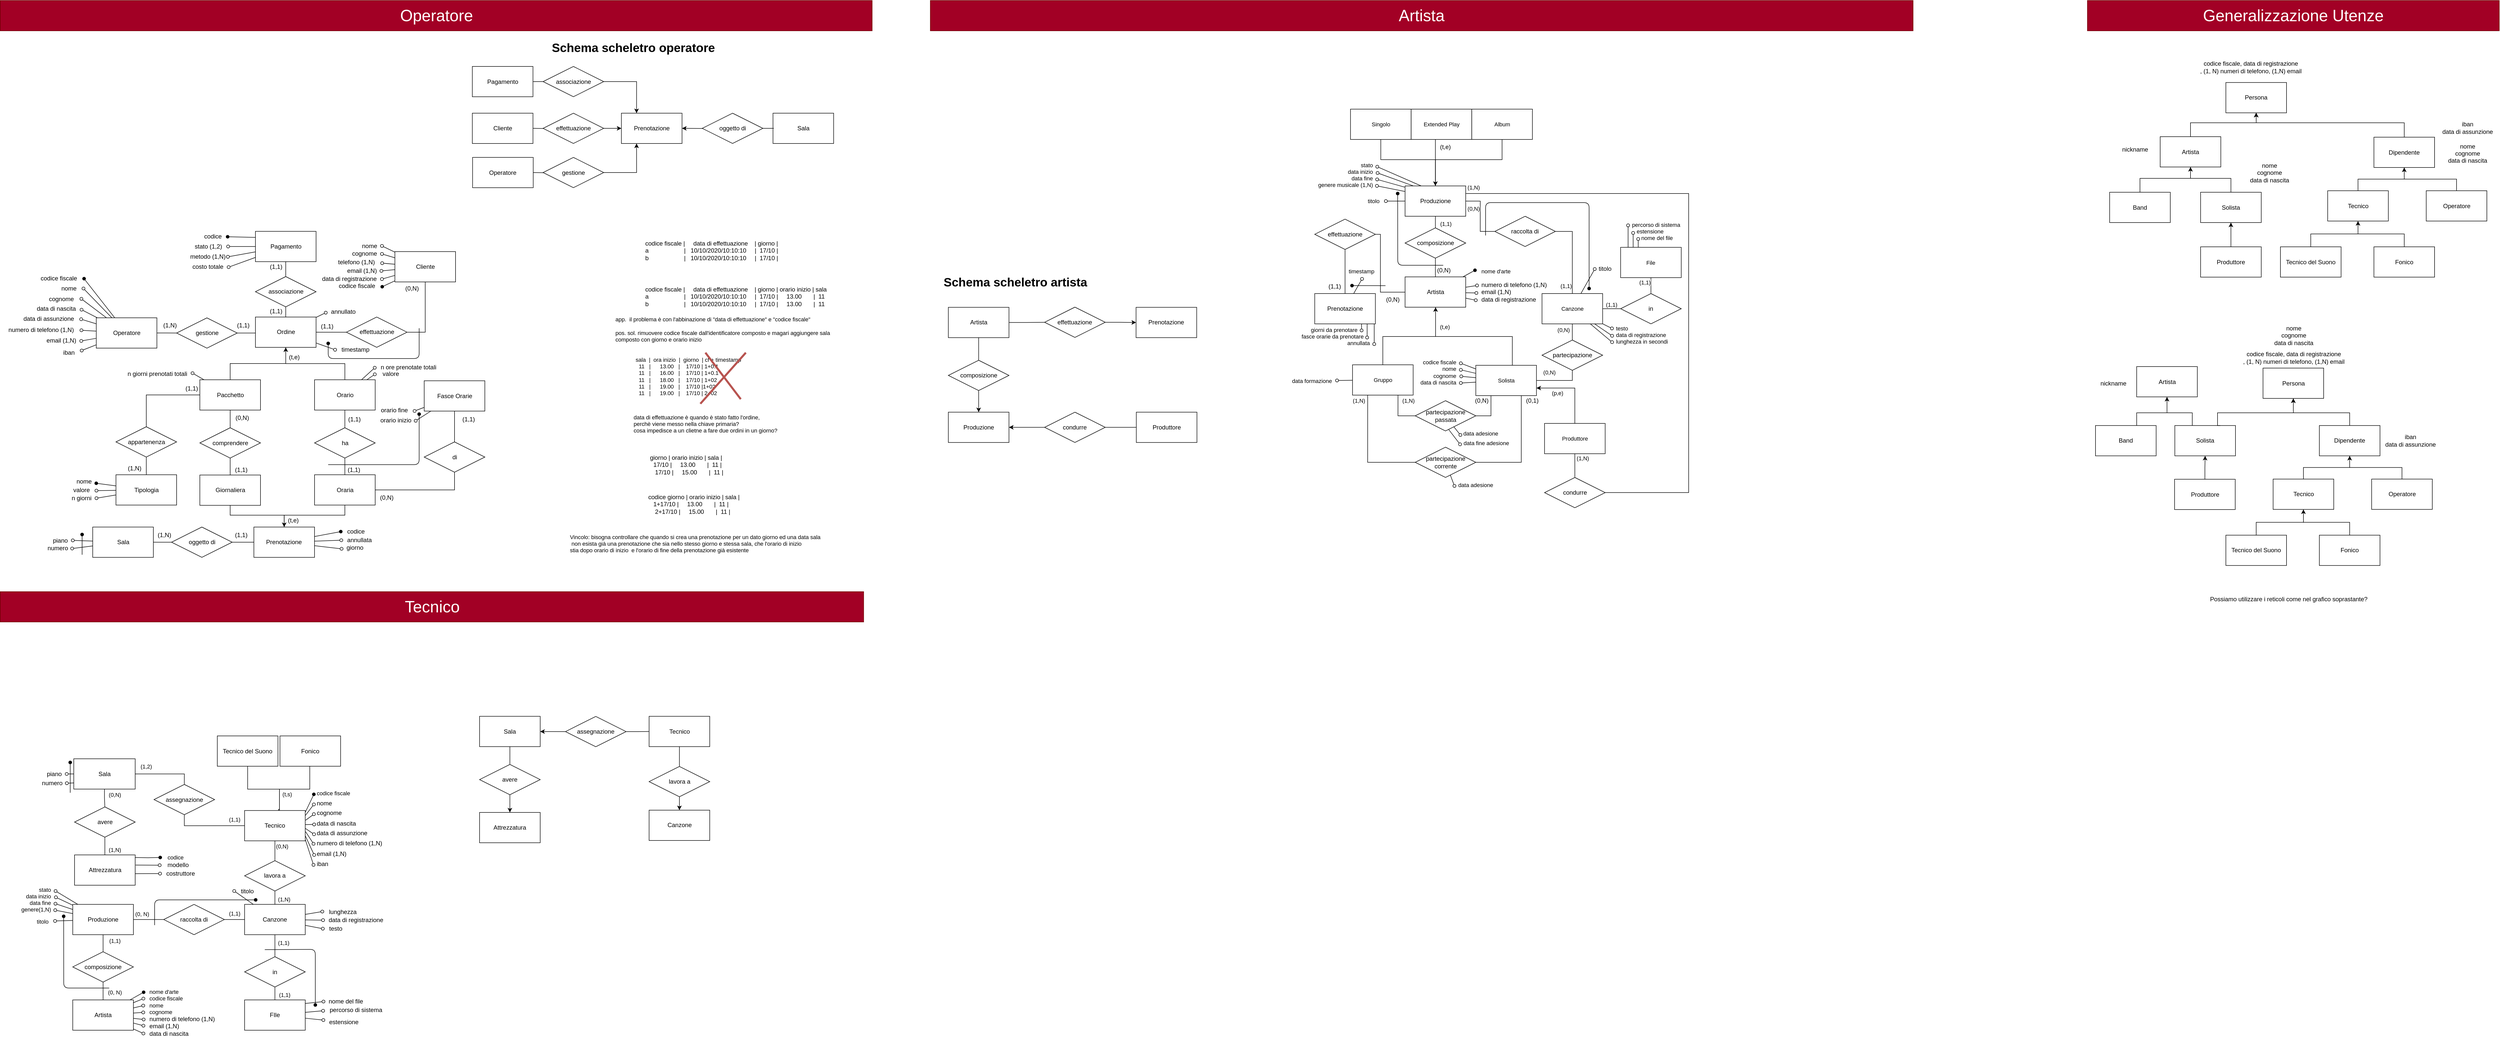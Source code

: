 <mxfile>
    <diagram id="GWADvrvoFI6P3o4RngvT" name="Page-1">
        <mxGraphModel dx="3063" dy="1298" grid="1" gridSize="10" guides="1" tooltips="1" connect="1" arrows="1" fold="1" page="1" pageScale="1" pageWidth="827" pageHeight="1169" math="0" shadow="0">
            <root>
                <mxCell id="0"/>
                <mxCell id="1" parent="0"/>
                <mxCell id="763" value="di" style="edgeStyle=none;rounded=0;html=1;exitX=0.25;exitY=1;exitDx=0;exitDy=0;endArrow=oval;endFill=0;" parent="1" edge="1">
                    <mxGeometry x="961.5" y="1546.5" width="137" height="53.5" as="geometry"/>
                </mxCell>
                <mxCell id="618" value="Artista" style="whiteSpace=wrap;html=1;fontSize=32;fillColor=#a20025;strokeColor=#6F0000;fontColor=#ffffff;" parent="1" vertex="1">
                    <mxGeometry x="1845.14" y="10" width="1944.86" height="60" as="geometry"/>
                </mxCell>
                <mxCell id="619" value="Operatore" style="whiteSpace=wrap;html=1;fontSize=32;fillColor=#a20025;strokeColor=#6F0000;fontColor=#ffffff;" parent="1" vertex="1">
                    <mxGeometry x="4.5" y="10" width="1725.5" height="60" as="geometry"/>
                </mxCell>
                <mxCell id="620" value="Tecnico" style="whiteSpace=wrap;html=1;fontSize=32;fillColor=#a20025;strokeColor=#6F0000;fontColor=#ffffff;" parent="1" vertex="1">
                    <mxGeometry x="4.5" y="1180" width="1708.69" height="60" as="geometry"/>
                </mxCell>
                <mxCell id="634" value="Schema scheletro artista" style="text;strokeColor=none;fillColor=none;html=1;fontSize=24;fontStyle=1;verticalAlign=middle;align=center;rounded=0;" parent="1" vertex="1">
                    <mxGeometry x="1805.51" y="548" width="415.5" height="40" as="geometry"/>
                </mxCell>
                <mxCell id="650" style="edgeStyle=orthogonalEdgeStyle;html=1;entryX=0.5;entryY=0;entryDx=0;entryDy=0;endArrow=none;endFill=0;" parent="1" source="635" target="648" edge="1">
                    <mxGeometry relative="1" as="geometry"/>
                </mxCell>
                <mxCell id="693" value="Schema scheletro operatore" style="text;strokeColor=none;fillColor=none;html=1;fontSize=24;fontStyle=1;verticalAlign=middle;align=center;rounded=0;" parent="1" vertex="1">
                    <mxGeometry x="1049.5" y="83.5" width="415.5" height="40" as="geometry"/>
                </mxCell>
                <mxCell id="694" value="Cliente" style="rounded=0;whiteSpace=wrap;html=1;" parent="1" vertex="1">
                    <mxGeometry x="938.75" y="233.0" width="120" height="60" as="geometry"/>
                </mxCell>
                <mxCell id="635" value="Artista" style="rounded=0;whiteSpace=wrap;html=1;" parent="1" vertex="1">
                    <mxGeometry x="1880.76" y="617.25" width="120" height="60" as="geometry"/>
                </mxCell>
                <mxCell id="651" value="" style="edgeStyle=orthogonalEdgeStyle;html=1;" parent="1" source="648" target="642" edge="1">
                    <mxGeometry relative="1" as="geometry"/>
                </mxCell>
                <mxCell id="654" value="effettuazione" style="shape=rhombus;perimeter=rhombusPerimeter;whiteSpace=wrap;html=1;align=center;" parent="1" vertex="1">
                    <mxGeometry x="2071.26" y="616.87" width="120" height="60" as="geometry"/>
                </mxCell>
                <mxCell id="644" value="Produttore" style="rounded=0;whiteSpace=wrap;html=1;" parent="1" vertex="1">
                    <mxGeometry x="2252.76" y="824.75" width="120" height="60" as="geometry"/>
                </mxCell>
                <mxCell id="652" value="" style="edgeStyle=none;html=1;endArrow=none;endFill=0;" parent="1" source="644" target="649" edge="1">
                    <mxGeometry relative="1" as="geometry"/>
                </mxCell>
                <mxCell id="655" value="" style="edgeStyle=orthogonalEdgeStyle;html=1;endArrow=none;endFill=0;" parent="1" source="635" target="654" edge="1">
                    <mxGeometry relative="1" as="geometry"/>
                </mxCell>
                <mxCell id="649" value="condurre" style="shape=rhombus;perimeter=rhombusPerimeter;whiteSpace=wrap;html=1;align=center;" parent="1" vertex="1">
                    <mxGeometry x="2071.26" y="824.75" width="120" height="60" as="geometry"/>
                </mxCell>
                <mxCell id="642" value="Produzione" style="rounded=0;whiteSpace=wrap;html=1;" parent="1" vertex="1">
                    <mxGeometry x="1880.76" y="824.75" width="120" height="60" as="geometry"/>
                </mxCell>
                <mxCell id="656" value="" style="edgeStyle=orthogonalEdgeStyle;html=1;endArrow=classic;endFill=1;rounded=0;" parent="1" source="654" target="639" edge="1">
                    <mxGeometry relative="1" as="geometry"/>
                </mxCell>
                <mxCell id="648" value="composizione" style="shape=rhombus;perimeter=rhombusPerimeter;whiteSpace=wrap;html=1;align=center;" parent="1" vertex="1">
                    <mxGeometry x="1880.76" y="722" width="120" height="60" as="geometry"/>
                </mxCell>
                <mxCell id="639" value="Prenotazione" style="rounded=0;whiteSpace=wrap;html=1;" parent="1" vertex="1">
                    <mxGeometry x="2252.26" y="617.25" width="120" height="60" as="geometry"/>
                </mxCell>
                <mxCell id="698" value="Prenotazione" style="rounded=0;whiteSpace=wrap;html=1;" parent="1" vertex="1">
                    <mxGeometry x="1233.75" y="233.0" width="120" height="60" as="geometry"/>
                </mxCell>
                <mxCell id="695" value="" style="edgeStyle=orthogonalEdgeStyle;html=1;endArrow=none;endFill=0;rounded=0;" parent="1" target="694" edge="1">
                    <mxGeometry relative="1" as="geometry">
                        <mxPoint x="1118.75" y="263.0" as="sourcePoint"/>
                    </mxGeometry>
                </mxCell>
                <mxCell id="653" value="" style="edgeStyle=none;html=1;" parent="1" source="649" target="642" edge="1">
                    <mxGeometry relative="1" as="geometry"/>
                </mxCell>
                <mxCell id="699" value="Sala" style="rounded=0;whiteSpace=wrap;html=1;" parent="1" vertex="1">
                    <mxGeometry x="1533.75" y="233.0" width="120" height="60" as="geometry"/>
                </mxCell>
                <mxCell id="700" style="edgeStyle=none;html=1;rounded=0;exitX=1;exitY=0.5;exitDx=0;exitDy=0;entryX=0;entryY=0.5;entryDx=0;entryDy=0;endArrow=none;endFill=0;" parent="1" target="699" edge="1">
                    <mxGeometry relative="1" as="geometry">
                        <mxPoint x="1555.25" y="325.0" as="targetPoint"/>
                        <Array as="points">
                            <mxPoint x="1535.25" y="263.0"/>
                        </Array>
                        <mxPoint x="1513.75" y="263.0" as="sourcePoint"/>
                    </mxGeometry>
                </mxCell>
                <mxCell id="701" value="" style="edgeStyle=orthogonalEdgeStyle;html=1;endArrow=classic;endFill=1;rounded=0;startArrow=none;startFill=0;" parent="1" target="698" edge="1">
                    <mxGeometry relative="1" as="geometry">
                        <mxPoint x="1488.75" y="263.0" as="sourcePoint"/>
                    </mxGeometry>
                </mxCell>
                <mxCell id="703" style="edgeStyle=orthogonalEdgeStyle;html=1;entryX=0;entryY=0.5;entryDx=0;entryDy=0;endArrow=none;endFill=0;rounded=0;" parent="1" source="704" edge="1">
                    <mxGeometry relative="1" as="geometry">
                        <mxPoint x="1119.25" y="170.5" as="targetPoint"/>
                    </mxGeometry>
                </mxCell>
                <mxCell id="704" value="Pagamento" style="rounded=0;whiteSpace=wrap;html=1;" parent="1" vertex="1">
                    <mxGeometry x="938.75" y="140.5" width="120" height="60" as="geometry"/>
                </mxCell>
                <mxCell id="707" value="Operatore" style="rounded=0;whiteSpace=wrap;html=1;fillStyle=auto;" parent="1" vertex="1">
                    <mxGeometry x="939.25" y="320.5" width="120" height="60" as="geometry"/>
                </mxCell>
                <mxCell id="708" value="" style="edgeStyle=orthogonalEdgeStyle;html=1;endArrow=none;endFill=0;rounded=0;" parent="1" target="707" edge="1">
                    <mxGeometry relative="1" as="geometry">
                        <mxPoint x="1119.25" y="350.5" as="sourcePoint"/>
                    </mxGeometry>
                </mxCell>
                <mxCell id="821" style="edgeStyle=orthogonalEdgeStyle;shape=connector;rounded=0;html=1;entryX=0.25;entryY=1;entryDx=0;entryDy=0;labelBackgroundColor=default;strokeColor=default;fontFamily=Helvetica;fontSize=11;fontColor=default;endArrow=classic;endFill=1;" parent="1" source="711" target="698" edge="1">
                    <mxGeometry relative="1" as="geometry"/>
                </mxCell>
                <mxCell id="820" style="edgeStyle=orthogonalEdgeStyle;shape=connector;rounded=0;html=1;entryX=0;entryY=0.5;entryDx=0;entryDy=0;labelBackgroundColor=default;strokeColor=default;fontFamily=Helvetica;fontSize=11;fontColor=default;endArrow=classic;endFill=1;" parent="1" source="712" target="698" edge="1">
                    <mxGeometry relative="1" as="geometry"/>
                </mxCell>
                <mxCell id="819" style="edgeStyle=orthogonalEdgeStyle;shape=connector;rounded=0;html=1;entryX=0.25;entryY=0;entryDx=0;entryDy=0;labelBackgroundColor=default;strokeColor=default;fontFamily=Helvetica;fontSize=11;fontColor=default;endArrow=classic;endFill=1;" parent="1" source="713" target="698" edge="1">
                    <mxGeometry relative="1" as="geometry"/>
                </mxCell>
                <mxCell id="714" value="oggetto di" style="shape=rhombus;perimeter=rhombusPerimeter;whiteSpace=wrap;html=1;align=center;" parent="1" vertex="1">
                    <mxGeometry x="1393.75" y="233" width="120" height="60" as="geometry"/>
                </mxCell>
                <mxCell id="761" value="assegnata" style="edgeStyle=none;rounded=0;html=1;exitX=0;exitY=0.75;exitDx=0;exitDy=0;endArrow=oval;endFill=1;" parent="1" edge="1">
                    <mxGeometry x="1163" y="1432.25" width="137" height="60" as="geometry"/>
                </mxCell>
                <mxCell id="831" value="codice fiscale |&amp;nbsp; &amp;nbsp; &amp;nbsp;data di effettuazione&amp;nbsp; &amp;nbsp; | giorno | orario inizio | sala&lt;br&gt;&lt;div style=&quot;text-align: left;&quot;&gt;&lt;span style=&quot;background-color: initial;&quot;&gt;a&amp;nbsp; &amp;nbsp; &amp;nbsp; &amp;nbsp; &amp;nbsp; &amp;nbsp; &amp;nbsp; &amp;nbsp; &amp;nbsp; &amp;nbsp; &amp;nbsp;|&amp;nbsp; &amp;nbsp;10/10/2020/10:10:10&amp;nbsp; &amp;nbsp; &amp;nbsp;|&amp;nbsp; 17/10 |&amp;nbsp; &amp;nbsp; &amp;nbsp;13.00&amp;nbsp; &amp;nbsp; &amp;nbsp; &amp;nbsp;|&amp;nbsp; 11&lt;/span&gt;&lt;/div&gt;&lt;div style=&quot;text-align: left;&quot;&gt;&lt;span style=&quot;background-color: initial;&quot;&gt;b&amp;nbsp; &amp;nbsp; &amp;nbsp; &amp;nbsp; &amp;nbsp; &amp;nbsp; &amp;nbsp; &amp;nbsp; &amp;nbsp; &amp;nbsp; &amp;nbsp;|&amp;nbsp; &amp;nbsp;10/10/2020/10:10:10&amp;nbsp; &amp;nbsp; &amp;nbsp;|&amp;nbsp; 17/10 |&amp;nbsp; &amp;nbsp; &amp;nbsp;13.00&amp;nbsp; &amp;nbsp; &amp;nbsp; &amp;nbsp;|&amp;nbsp; 11&lt;/span&gt;&lt;/div&gt;" style="text;html=1;align=left;verticalAlign=middle;resizable=0;points=[];autosize=1;strokeColor=none;fillColor=none;" parent="1" vertex="1">
                    <mxGeometry x="1278.5" y="566.2" width="380" height="60" as="geometry"/>
                </mxCell>
                <mxCell id="713" value="associazione" style="shape=rhombus;perimeter=rhombusPerimeter;whiteSpace=wrap;html=1;align=center;" parent="1" vertex="1">
                    <mxGeometry x="1078.75" y="140.5" width="120" height="60" as="geometry"/>
                </mxCell>
                <mxCell id="712" value="effettuazione" style="shape=rhombus;perimeter=rhombusPerimeter;whiteSpace=wrap;html=1;align=center;" parent="1" vertex="1">
                    <mxGeometry x="1078.75" y="233" width="120" height="60" as="geometry"/>
                </mxCell>
                <mxCell id="711" value="gestione" style="shape=rhombus;perimeter=rhombusPerimeter;whiteSpace=wrap;html=1;align=center;" parent="1" vertex="1">
                    <mxGeometry x="1078.75" y="320.5" width="120" height="60" as="geometry"/>
                </mxCell>
                <mxCell id="839" value="sala&amp;nbsp; |&amp;nbsp; ora inizio&amp;nbsp; |&amp;nbsp; giorno&amp;nbsp; | cf + timestamp&lt;br&gt;&amp;nbsp; 11&amp;nbsp; &amp;nbsp;|&amp;nbsp; &amp;nbsp; &amp;nbsp; 13.00&amp;nbsp; &amp;nbsp;|&amp;nbsp; &amp;nbsp; 17/10 | 1+0.1&lt;br&gt;&amp;nbsp; 11&amp;nbsp; &amp;nbsp;|&amp;nbsp; &amp;nbsp; &amp;nbsp; 16.00&amp;nbsp; &amp;nbsp;|&amp;nbsp; &amp;nbsp; 17/10 | 1+0.1&lt;br&gt;&amp;nbsp; 11&amp;nbsp; &amp;nbsp;|&amp;nbsp; &amp;nbsp; &amp;nbsp; 18.00&amp;nbsp; &amp;nbsp;|&amp;nbsp; &amp;nbsp; 17/10 | 1+02&lt;br&gt;&amp;nbsp; 11&amp;nbsp; &amp;nbsp;|&amp;nbsp; &amp;nbsp; &amp;nbsp; 19.00&amp;nbsp; &amp;nbsp;|&amp;nbsp; &amp;nbsp; 17/10 |1+02&lt;br&gt;&amp;nbsp; 11&amp;nbsp; &amp;nbsp;|&amp;nbsp; &amp;nbsp; &amp;nbsp; 19.00&amp;nbsp; &amp;nbsp;|&amp;nbsp; &amp;nbsp; 17/10 | 2+02" style="text;html=1;align=left;verticalAlign=middle;resizable=0;points=[];autosize=1;strokeColor=none;fillColor=none;fontSize=11;fontFamily=Helvetica;fontColor=default;" parent="1" vertex="1">
                    <mxGeometry x="1260" y="709.0" width="230" height="90" as="geometry"/>
                </mxCell>
                <mxCell id="840" value="app.&amp;nbsp; il problema è con l'abbinazione di &quot;data di effettuazione&quot; e &quot;codice fiscale&quot;&amp;nbsp;&lt;br&gt;&lt;br&gt;pos. sol. rimuovere codice fiscale dall'identificatore composto e magari aggiungere sala&lt;br&gt;composto con giorno e orario inizio&amp;nbsp;" style="text;html=1;align=left;verticalAlign=middle;resizable=0;points=[];autosize=1;strokeColor=none;fillColor=none;fontSize=11;fontFamily=Helvetica;fontColor=default;" parent="1" vertex="1">
                    <mxGeometry x="1220" y="626.2" width="450" height="70" as="geometry"/>
                </mxCell>
                <mxCell id="841" value="data di effettuazione è quando è stato fatto l'ordine, &lt;br&gt;perchè viene messo nella chiave primaria? &lt;br&gt;&lt;div style=&quot;&quot;&gt;&lt;span style=&quot;background-color: initial;&quot;&gt;cosa impedisce a un clietne a fare due ordini in un giorno?&lt;/span&gt;&lt;/div&gt;" style="text;html=1;align=left;verticalAlign=middle;resizable=0;points=[];autosize=1;strokeColor=none;fillColor=none;fontSize=11;fontFamily=Helvetica;fontColor=default;" parent="1" vertex="1">
                    <mxGeometry x="1255.62" y="822.75" width="310" height="50" as="geometry"/>
                </mxCell>
                <mxCell id="847" value="" style="edgeStyle=none;orthogonalLoop=1;jettySize=auto;html=1;strokeWidth=4;endArrow=none;endFill=0;fillColor=#f8cecc;strokeColor=#b85450;" parent="1" edge="1">
                    <mxGeometry width="100" relative="1" as="geometry">
                        <mxPoint x="1400" y="707.0" as="sourcePoint"/>
                        <mxPoint x="1470" y="799.0" as="targetPoint"/>
                        <Array as="points"/>
                    </mxGeometry>
                </mxCell>
                <mxCell id="848" value="" style="edgeStyle=none;orthogonalLoop=1;jettySize=auto;html=1;strokeWidth=4;endArrow=none;endFill=0;fillColor=#f8cecc;strokeColor=#b85450;" parent="1" edge="1">
                    <mxGeometry width="100" relative="1" as="geometry">
                        <mxPoint x="1390" y="808.05" as="sourcePoint"/>
                        <mxPoint x="1480" y="707.0" as="targetPoint"/>
                        <Array as="points"/>
                    </mxGeometry>
                </mxCell>
                <mxCell id="857" value="codice fiscale |&amp;nbsp; &amp;nbsp; &amp;nbsp;data di effettuazione&amp;nbsp; &amp;nbsp; | giorno |&amp;nbsp; &amp;nbsp;&amp;nbsp;&lt;br&gt;&lt;div style=&quot;text-align: left;&quot;&gt;&lt;span style=&quot;background-color: initial;&quot;&gt;a&amp;nbsp; &amp;nbsp; &amp;nbsp; &amp;nbsp; &amp;nbsp; &amp;nbsp; &amp;nbsp; &amp;nbsp; &amp;nbsp; &amp;nbsp; &amp;nbsp;|&amp;nbsp; &amp;nbsp;10/10/2020/10:10:10&amp;nbsp; &amp;nbsp; &amp;nbsp;|&amp;nbsp; 17/10 |&amp;nbsp; &amp;nbsp; &amp;nbsp; &amp;nbsp; &amp;nbsp; &amp;nbsp; &amp;nbsp;&lt;/span&gt;&lt;/div&gt;&lt;div style=&quot;text-align: left;&quot;&gt;&lt;span style=&quot;background-color: initial;&quot;&gt;b&amp;nbsp; &amp;nbsp; &amp;nbsp; &amp;nbsp; &amp;nbsp; &amp;nbsp; &amp;nbsp; &amp;nbsp; &amp;nbsp; &amp;nbsp; &amp;nbsp;|&amp;nbsp; &amp;nbsp;10/10/2020/10:10:10&amp;nbsp; &amp;nbsp; &amp;nbsp;|&amp;nbsp; 17/10 |&amp;nbsp; &amp;nbsp; &amp;nbsp; &amp;nbsp; &amp;nbsp; &amp;nbsp;&lt;/span&gt;&lt;/div&gt;" style="text;html=1;align=left;verticalAlign=middle;resizable=0;points=[];autosize=1;strokeColor=none;fillColor=none;" parent="1" vertex="1">
                    <mxGeometry x="1278.5" y="475.0" width="330" height="60" as="geometry"/>
                </mxCell>
                <mxCell id="952" value="&amp;nbsp;giorno | orario inizio | sala |&amp;nbsp;&lt;br&gt;&lt;div style=&quot;text-align: left;&quot;&gt;&lt;span style=&quot;background-color: initial;&quot;&gt;&amp;nbsp; &amp;nbsp;17/10 |&amp;nbsp; &amp;nbsp; &amp;nbsp;13.00&amp;nbsp; &amp;nbsp; &amp;nbsp; &amp;nbsp;|&amp;nbsp; 11 |&amp;nbsp;&lt;/span&gt;&lt;/div&gt;&lt;div style=&quot;text-align: left;&quot;&gt;&lt;span style=&quot;background-color: initial;&quot;&gt;&amp;nbsp; &amp;nbsp; 17/10 |&amp;nbsp; &amp;nbsp; &amp;nbsp;15.00&amp;nbsp; &amp;nbsp; &amp;nbsp; &amp;nbsp;|&amp;nbsp; 11 |&amp;nbsp;&lt;/span&gt;&lt;/div&gt;" style="text;html=1;align=left;verticalAlign=middle;resizable=0;points=[];autosize=1;strokeColor=none;fillColor=none;" parent="1" vertex="1">
                    <mxGeometry x="1285" y="898.68" width="180" height="60" as="geometry"/>
                </mxCell>
                <mxCell id="984" value="codice giorno | orario inizio | sala |&amp;nbsp;&lt;br&gt;&lt;div style=&quot;text-align: left;&quot;&gt;&lt;span style=&quot;background-color: initial;&quot;&gt;&amp;nbsp; &amp;nbsp;1+17/10 |&amp;nbsp; &amp;nbsp; &amp;nbsp;13.00&amp;nbsp; &amp;nbsp; &amp;nbsp; &amp;nbsp;|&amp;nbsp; 11 |&amp;nbsp;&lt;/span&gt;&lt;/div&gt;&lt;div style=&quot;text-align: left;&quot;&gt;&lt;span style=&quot;background-color: initial;&quot;&gt;&amp;nbsp; &amp;nbsp; 2+17/10 |&amp;nbsp; &amp;nbsp; &amp;nbsp;15.00&amp;nbsp; &amp;nbsp; &amp;nbsp; &amp;nbsp;|&amp;nbsp; 11 |&amp;nbsp;&lt;/span&gt;&lt;/div&gt;" style="text;html=1;align=left;verticalAlign=middle;resizable=0;points=[];autosize=1;strokeColor=none;fillColor=none;" parent="1" vertex="1">
                    <mxGeometry x="1285" y="976.68" width="210" height="60" as="geometry"/>
                </mxCell>
                <mxCell id="1524" value="Vincolo: bisogna controllare che quando si crea una prenotazione per un dato giorno ed una data sala&lt;br&gt;&amp;nbsp;non esista già una prenotazione che sia nello stesso giorno e stessa sala, che l'orario di inizio &lt;br&gt;stia dopo orario di inizio&amp;nbsp; e l'orario di fine della prenotazione già esistente" style="text;html=1;align=left;verticalAlign=middle;resizable=0;points=[];autosize=1;strokeColor=none;fillColor=none;fontSize=11;fontFamily=Helvetica;fontColor=default;" parent="1" vertex="1">
                    <mxGeometry x="1130" y="1060" width="520" height="50" as="geometry"/>
                </mxCell>
                <mxCell id="1744" value="Generalizzazione Utenze" style="whiteSpace=wrap;html=1;fontSize=32;fillColor=#a20025;strokeColor=#6F0000;fontColor=#ffffff;" parent="1" vertex="1">
                    <mxGeometry x="4135" y="10" width="815" height="60" as="geometry"/>
                </mxCell>
                <mxCell id="1745" style="edgeStyle=orthogonalEdgeStyle;rounded=0;html=1;startArrow=none;startFill=0;endArrow=classic;endFill=1;" parent="1" source="1746" edge="1">
                    <mxGeometry relative="1" as="geometry">
                        <mxPoint x="4469" y="232" as="targetPoint"/>
                        <Array as="points">
                            <mxPoint x="4762" y="252"/>
                            <mxPoint x="4469" y="252"/>
                        </Array>
                    </mxGeometry>
                </mxCell>
                <mxCell id="1746" value="Dipendente" style="whiteSpace=wrap;html=1;" parent="1" vertex="1">
                    <mxGeometry x="4702" y="280.5" width="120" height="60" as="geometry"/>
                </mxCell>
                <mxCell id="1747" style="edgeStyle=orthogonalEdgeStyle;rounded=0;html=1;entryX=0.5;entryY=1;entryDx=0;entryDy=0;startArrow=none;startFill=0;endArrow=none;endFill=0;" parent="1" source="1748" target="1746" edge="1">
                    <mxGeometry relative="1" as="geometry"/>
                </mxCell>
                <mxCell id="1748" value="Tecnico" style="whiteSpace=wrap;html=1;" parent="1" vertex="1">
                    <mxGeometry x="4610.5" y="386.5" width="120" height="60" as="geometry"/>
                </mxCell>
                <mxCell id="1749" style="edgeStyle=orthogonalEdgeStyle;rounded=0;html=1;startArrow=none;startFill=0;endArrow=classic;endFill=1;entryX=0.5;entryY=1;entryDx=0;entryDy=0;" parent="1" source="1750" target="1746" edge="1">
                    <mxGeometry relative="1" as="geometry">
                        <mxPoint x="4767" y="348" as="targetPoint"/>
                    </mxGeometry>
                </mxCell>
                <mxCell id="1750" value="Operatore" style="whiteSpace=wrap;html=1;" parent="1" vertex="1">
                    <mxGeometry x="4805.5" y="386.5" width="120" height="60" as="geometry"/>
                </mxCell>
                <mxCell id="1751" value="" style="edgeStyle=orthogonalEdgeStyle;html=1;startArrow=none;startFill=0;endArrow=none;endFill=0;rounded=0;exitX=0.5;exitY=1;exitDx=0;exitDy=0;" parent="1" source="1759" target="1752" edge="1">
                    <mxGeometry relative="1" as="geometry">
                        <mxPoint x="4469" y="449.8" as="sourcePoint"/>
                        <Array as="points">
                            <mxPoint x="4339" y="362"/>
                            <mxPoint x="4419" y="362"/>
                        </Array>
                    </mxGeometry>
                </mxCell>
                <mxCell id="1752" value="Solista" style="whiteSpace=wrap;html=1;" parent="1" vertex="1">
                    <mxGeometry x="4359" y="389.5" width="120" height="60" as="geometry"/>
                </mxCell>
                <mxCell id="1753" style="edgeStyle=orthogonalEdgeStyle;rounded=0;html=1;entryX=0.5;entryY=1;entryDx=0;entryDy=0;startArrow=none;startFill=0;endArrow=none;endFill=0;" parent="1" source="1754" target="1748" edge="1">
                    <mxGeometry relative="1" as="geometry"/>
                </mxCell>
                <mxCell id="1754" value="Tecnico del Suono" style="whiteSpace=wrap;html=1;" parent="1" vertex="1">
                    <mxGeometry x="4517" y="497.5" width="120" height="60" as="geometry"/>
                </mxCell>
                <mxCell id="1755" style="edgeStyle=orthogonalEdgeStyle;rounded=0;html=1;entryX=0.5;entryY=1;entryDx=0;entryDy=0;startArrow=none;startFill=0;endArrow=classic;endFill=1;" parent="1" source="1756" target="1748" edge="1">
                    <mxGeometry relative="1" as="geometry"/>
                </mxCell>
                <mxCell id="1756" value="Fonico" style="whiteSpace=wrap;html=1;" parent="1" vertex="1">
                    <mxGeometry x="4702" y="497.5" width="120" height="60" as="geometry"/>
                </mxCell>
                <mxCell id="1757" value="nome&lt;br&gt;cognome&lt;br&gt;data di nascita" style="text;html=1;align=center;verticalAlign=middle;resizable=0;points=[];autosize=1;strokeColor=none;fillColor=none;" parent="1" vertex="1">
                    <mxGeometry x="4444.62" y="320.5" width="100" height="60" as="geometry"/>
                </mxCell>
                <mxCell id="1758" style="edgeStyle=orthogonalEdgeStyle;rounded=0;html=1;entryX=0.5;entryY=1;entryDx=0;entryDy=0;startArrow=none;startFill=0;endArrow=classic;endFill=1;" parent="1" source="1759" target="1762" edge="1">
                    <mxGeometry relative="1" as="geometry">
                        <Array as="points">
                            <mxPoint x="4339" y="252"/>
                            <mxPoint x="4469" y="252"/>
                        </Array>
                    </mxGeometry>
                </mxCell>
                <mxCell id="1759" value="Artista" style="whiteSpace=wrap;html=1;" parent="1" vertex="1">
                    <mxGeometry x="4279" y="279.5" width="120" height="60" as="geometry"/>
                </mxCell>
                <mxCell id="1760" value="nickname" style="text;html=1;align=center;verticalAlign=middle;resizable=0;points=[];autosize=1;strokeColor=none;fillColor=none;" parent="1" vertex="1">
                    <mxGeometry x="4194" y="289.5" width="70" height="30" as="geometry"/>
                </mxCell>
                <mxCell id="1761" value="iban&lt;br&gt;data di assunzione&lt;br&gt;&lt;br&gt;nome&lt;br&gt;cognome&lt;br&gt;data di nascita" style="text;html=1;align=center;verticalAlign=middle;resizable=0;points=[];autosize=1;strokeColor=none;fillColor=none;" parent="1" vertex="1">
                    <mxGeometry x="4827" y="240.5" width="120" height="100" as="geometry"/>
                </mxCell>
                <mxCell id="1762" value="Persona" style="whiteSpace=wrap;html=1;" parent="1" vertex="1">
                    <mxGeometry x="4409" y="172.3" width="120" height="60" as="geometry"/>
                </mxCell>
                <mxCell id="1763" style="edgeStyle=orthogonalEdgeStyle;rounded=0;html=1;entryX=0.5;entryY=1;entryDx=0;entryDy=0;startArrow=none;startFill=0;endArrow=classic;endFill=1;" parent="1" source="1764" target="1759" edge="1">
                    <mxGeometry relative="1" as="geometry">
                        <Array as="points">
                            <mxPoint x="4239" y="362"/>
                            <mxPoint x="4339" y="362"/>
                        </Array>
                    </mxGeometry>
                </mxCell>
                <mxCell id="1764" value="Band" style="whiteSpace=wrap;html=1;" parent="1" vertex="1">
                    <mxGeometry x="4179" y="389.5" width="120" height="60" as="geometry"/>
                </mxCell>
                <mxCell id="1765" value="" style="edgeStyle=orthogonalEdgeStyle;rounded=0;html=1;startArrow=none;startFill=0;endArrow=classic;endFill=1;" parent="1" source="1766" target="1752" edge="1">
                    <mxGeometry relative="1" as="geometry"/>
                </mxCell>
                <mxCell id="1766" value="Produttore" style="whiteSpace=wrap;html=1;" parent="1" vertex="1">
                    <mxGeometry x="4359" y="497.5" width="120" height="60" as="geometry"/>
                </mxCell>
                <mxCell id="1767" value="codice fiscale, data di registrazione&lt;br&gt;, (1, N) numeri di telefono, (1,N) email" style="text;html=1;align=center;verticalAlign=middle;resizable=0;points=[];autosize=1;strokeColor=none;fillColor=none;" parent="1" vertex="1">
                    <mxGeometry x="4347.5" y="122" width="220" height="40" as="geometry"/>
                </mxCell>
                <mxCell id="1768" style="edgeStyle=orthogonalEdgeStyle;rounded=0;html=1;startArrow=none;startFill=0;endArrow=classic;endFill=1;entryX=0.5;entryY=1;entryDx=0;entryDy=0;" parent="1" source="1769" target="1785" edge="1">
                    <mxGeometry relative="1" as="geometry">
                        <mxPoint x="4474.5" y="799.7" as="targetPoint"/>
                        <Array as="points">
                            <mxPoint x="4654" y="826"/>
                            <mxPoint x="4542" y="826"/>
                        </Array>
                    </mxGeometry>
                </mxCell>
                <mxCell id="1769" value="Dipendente" style="whiteSpace=wrap;html=1;" parent="1" vertex="1">
                    <mxGeometry x="4594" y="851.2" width="120" height="60" as="geometry"/>
                </mxCell>
                <mxCell id="1770" style="edgeStyle=orthogonalEdgeStyle;rounded=0;html=1;entryX=0.5;entryY=1;entryDx=0;entryDy=0;startArrow=none;startFill=0;endArrow=none;endFill=0;" parent="1" source="1771" target="1769" edge="1">
                    <mxGeometry relative="1" as="geometry"/>
                </mxCell>
                <mxCell id="1771" value="Tecnico" style="whiteSpace=wrap;html=1;" parent="1" vertex="1">
                    <mxGeometry x="4502.5" y="957.2" width="120" height="60" as="geometry"/>
                </mxCell>
                <mxCell id="1772" style="edgeStyle=orthogonalEdgeStyle;rounded=0;html=1;startArrow=none;startFill=0;endArrow=classic;endFill=1;entryX=0.5;entryY=1;entryDx=0;entryDy=0;" parent="1" source="1773" target="1769" edge="1">
                    <mxGeometry relative="1" as="geometry">
                        <mxPoint x="4659" y="918.7" as="targetPoint"/>
                    </mxGeometry>
                </mxCell>
                <mxCell id="1773" value="Operatore" style="whiteSpace=wrap;html=1;" parent="1" vertex="1">
                    <mxGeometry x="4697.5" y="957.2" width="120" height="60" as="geometry"/>
                </mxCell>
                <mxCell id="1774" value="" style="edgeStyle=orthogonalEdgeStyle;html=1;startArrow=none;startFill=0;endArrow=none;endFill=0;rounded=0;exitX=0.5;exitY=1;exitDx=0;exitDy=0;" parent="1" source="1782" target="1775" edge="1">
                    <mxGeometry relative="1" as="geometry">
                        <mxPoint x="4419.5" y="911.5" as="sourcePoint"/>
                        <Array as="points">
                            <mxPoint x="4292.5" y="826"/>
                            <mxPoint x="4342.5" y="826"/>
                        </Array>
                    </mxGeometry>
                </mxCell>
                <mxCell id="1775" value="Solista" style="whiteSpace=wrap;html=1;" parent="1" vertex="1">
                    <mxGeometry x="4308" y="851.2" width="120" height="60" as="geometry"/>
                </mxCell>
                <mxCell id="1776" style="edgeStyle=orthogonalEdgeStyle;rounded=0;html=1;entryX=0.5;entryY=1;entryDx=0;entryDy=0;startArrow=none;startFill=0;endArrow=none;endFill=0;" parent="1" source="1777" target="1771" edge="1">
                    <mxGeometry relative="1" as="geometry"/>
                </mxCell>
                <mxCell id="1777" value="Tecnico del Suono" style="whiteSpace=wrap;html=1;" parent="1" vertex="1">
                    <mxGeometry x="4409" y="1068.2" width="120" height="60" as="geometry"/>
                </mxCell>
                <mxCell id="1778" style="edgeStyle=orthogonalEdgeStyle;rounded=0;html=1;entryX=0.5;entryY=1;entryDx=0;entryDy=0;startArrow=none;startFill=0;endArrow=classic;endFill=1;" parent="1" source="1779" target="1771" edge="1">
                    <mxGeometry relative="1" as="geometry"/>
                </mxCell>
                <mxCell id="1779" value="Fonico" style="whiteSpace=wrap;html=1;" parent="1" vertex="1">
                    <mxGeometry x="4594" y="1068.2" width="120" height="60" as="geometry"/>
                </mxCell>
                <mxCell id="1780" value="nome&lt;br&gt;cognome&lt;br&gt;data di nascita" style="text;html=1;align=center;verticalAlign=middle;resizable=0;points=[];autosize=1;strokeColor=none;fillColor=none;" parent="1" vertex="1">
                    <mxGeometry x="4492.5" y="642.7" width="100" height="60" as="geometry"/>
                </mxCell>
                <mxCell id="1781" style="edgeStyle=orthogonalEdgeStyle;rounded=0;html=1;entryX=0.5;entryY=1;entryDx=0;entryDy=0;startArrow=none;startFill=0;endArrow=classic;endFill=1;exitX=0.75;exitY=0;exitDx=0;exitDy=0;" parent="1" source="1775" target="1785" edge="1">
                    <mxGeometry relative="1" as="geometry">
                        <Array as="points">
                            <mxPoint x="4392.5" y="851"/>
                            <mxPoint x="4392.5" y="826"/>
                            <mxPoint x="4542.5" y="826"/>
                        </Array>
                    </mxGeometry>
                </mxCell>
                <mxCell id="1782" value="Artista" style="whiteSpace=wrap;html=1;" parent="1" vertex="1">
                    <mxGeometry x="4232.5" y="734.5" width="120" height="60" as="geometry"/>
                </mxCell>
                <mxCell id="1783" value="nickname" style="text;html=1;align=center;verticalAlign=middle;resizable=0;points=[];autosize=1;strokeColor=none;fillColor=none;" parent="1" vertex="1">
                    <mxGeometry x="4151" y="752.5" width="70" height="30" as="geometry"/>
                </mxCell>
                <mxCell id="1784" value="iban&lt;br&gt;data di assunzione" style="text;html=1;align=center;verticalAlign=middle;resizable=0;points=[];autosize=1;strokeColor=none;fillColor=none;" parent="1" vertex="1">
                    <mxGeometry x="4714" y="860.7" width="120" height="40" as="geometry"/>
                </mxCell>
                <mxCell id="1785" value="Persona" style="whiteSpace=wrap;html=1;" parent="1" vertex="1">
                    <mxGeometry x="4482.5" y="737.5" width="120" height="60" as="geometry"/>
                </mxCell>
                <mxCell id="1786" style="edgeStyle=orthogonalEdgeStyle;rounded=0;html=1;entryX=0.5;entryY=1;entryDx=0;entryDy=0;startArrow=none;startFill=0;endArrow=classic;endFill=1;" parent="1" source="1787" target="1782" edge="1">
                    <mxGeometry relative="1" as="geometry">
                        <Array as="points">
                            <mxPoint x="4232.5" y="826"/>
                            <mxPoint x="4292.5" y="826"/>
                        </Array>
                    </mxGeometry>
                </mxCell>
                <mxCell id="1787" value="Band" style="whiteSpace=wrap;html=1;" parent="1" vertex="1">
                    <mxGeometry x="4151" y="851.2" width="120" height="60" as="geometry"/>
                </mxCell>
                <mxCell id="1788" value="" style="edgeStyle=orthogonalEdgeStyle;rounded=0;html=1;startArrow=none;startFill=0;endArrow=classic;endFill=1;" parent="1" source="1789" target="1775" edge="1">
                    <mxGeometry relative="1" as="geometry"/>
                </mxCell>
                <mxCell id="1789" value="Produttore" style="whiteSpace=wrap;html=1;" parent="1" vertex="1">
                    <mxGeometry x="4307.5" y="957.5" width="120" height="60" as="geometry"/>
                </mxCell>
                <mxCell id="1790" value="codice fiscale, data di registrazione&lt;br&gt;, (1, N) numeri di telefono, (1,N) email" style="text;html=1;align=center;verticalAlign=middle;resizable=0;points=[];autosize=1;strokeColor=none;fillColor=none;" parent="1" vertex="1">
                    <mxGeometry x="4432.5" y="697.2" width="220" height="40" as="geometry"/>
                </mxCell>
                <mxCell id="1791" value="Possiamo utilizzare i reticoli come nel grafico soprastante?" style="text;html=1;align=center;verticalAlign=middle;resizable=0;points=[];autosize=1;strokeColor=none;fillColor=none;" parent="1" vertex="1">
                    <mxGeometry x="4367.5" y="1180" width="330" height="30" as="geometry"/>
                </mxCell>
                <mxCell id="1891" value="" style="edgeStyle=orthogonalEdgeStyle;rounded=0;html=1;startArrow=none;startFill=0;endArrow=none;endFill=0;" parent="1" source="1936" target="1937" edge="1">
                    <mxGeometry relative="1" as="geometry"/>
                </mxCell>
                <mxCell id="1892" value="" style="edgeStyle=orthogonalEdgeStyle;rounded=0;html=1;startArrow=none;startFill=0;endArrow=none;endFill=0;" parent="1" source="1938" target="1939" edge="1">
                    <mxGeometry relative="1" as="geometry"/>
                </mxCell>
                <mxCell id="1893" value="" style="edgeStyle=none;html=1;startArrow=classic;startFill=1;endArrow=none;endFill=0;rounded=0;entryX=0;entryY=0.5;entryDx=0;entryDy=0;" parent="1" source="1938" target="1907" edge="1">
                    <mxGeometry relative="1" as="geometry">
                        <mxPoint x="1738.57" y="1466.7" as="sourcePoint"/>
                        <mxPoint x="1116.07" y="1456.7" as="targetPoint"/>
                    </mxGeometry>
                </mxCell>
                <mxCell id="1903" value="Canzone" style="rounded=0;whiteSpace=wrap;html=1;" parent="1" vertex="1">
                    <mxGeometry x="1288.57" y="1612.45" width="120" height="60" as="geometry"/>
                </mxCell>
                <mxCell id="1904" style="edgeStyle=orthogonalEdgeStyle;rounded=0;html=1;entryX=0.5;entryY=0;entryDx=0;entryDy=0;startArrow=none;startFill=0;endArrow=classic;endFill=1;" parent="1" source="1937" target="1903" edge="1">
                    <mxGeometry relative="1" as="geometry"/>
                </mxCell>
                <mxCell id="1905" value="" style="edgeStyle=orthogonalEdgeStyle;html=1;endArrow=none;endFill=0;" parent="1" source="1907" target="1936" edge="1">
                    <mxGeometry relative="1" as="geometry"/>
                </mxCell>
                <mxCell id="1906" value="" style="edgeStyle=orthogonalEdgeStyle;rounded=0;html=1;startArrow=none;startFill=0;endArrow=classic;endFill=1;" parent="1" source="1939" target="1929" edge="1">
                    <mxGeometry relative="1" as="geometry"/>
                </mxCell>
                <mxCell id="1907" value="assegnazione" style="shape=rhombus;perimeter=rhombusPerimeter;whiteSpace=wrap;html=1;align=center;" parent="1" vertex="1">
                    <mxGeometry x="1123.07" y="1426.95" width="120" height="60" as="geometry"/>
                </mxCell>
                <mxCell id="1929" value="Attrezzatura" style="rounded=0;whiteSpace=wrap;html=1;" parent="1" vertex="1">
                    <mxGeometry x="953.07" y="1616.95" width="120" height="60" as="geometry"/>
                </mxCell>
                <mxCell id="1936" value="Tecnico" style="rounded=0;whiteSpace=wrap;html=1;" parent="1" vertex="1">
                    <mxGeometry x="1288.57" y="1426.7" width="120" height="60" as="geometry"/>
                </mxCell>
                <mxCell id="1937" value="lavora a" style="shape=rhombus;perimeter=rhombusPerimeter;whiteSpace=wrap;html=1;align=center;" parent="1" vertex="1">
                    <mxGeometry x="1288.57" y="1525.95" width="120" height="60" as="geometry"/>
                </mxCell>
                <mxCell id="1938" value="Sala" style="rounded=0;whiteSpace=wrap;html=1;" parent="1" vertex="1">
                    <mxGeometry x="953.07" y="1426.7" width="120" height="60" as="geometry"/>
                </mxCell>
                <mxCell id="1939" value="avere" style="shape=rhombus;perimeter=rhombusPerimeter;whiteSpace=wrap;html=1;align=center;" parent="1" vertex="1">
                    <mxGeometry x="953.07" y="1521.95" width="120" height="60" as="geometry"/>
                </mxCell>
                <mxCell id="1942" value="" style="edgeStyle=orthogonalEdgeStyle;rounded=0;html=1;startArrow=none;startFill=0;endArrow=none;endFill=0;" parent="1" source="1989" target="1990" edge="1">
                    <mxGeometry relative="1" as="geometry"/>
                </mxCell>
                <mxCell id="1943" value="" style="edgeStyle=orthogonalEdgeStyle;rounded=0;html=1;startArrow=none;startFill=0;endArrow=none;endFill=0;" parent="1" source="1991" target="1992" edge="1">
                    <mxGeometry relative="1" as="geometry"/>
                </mxCell>
                <mxCell id="1945" style="edgeStyle=orthogonalEdgeStyle;html=1;exitX=1;exitY=0.25;exitDx=0;exitDy=0;startArrow=none;startFill=0;endArrow=oval;endFill=1;entryX=0.001;entryY=0.5;entryDx=0;entryDy=0;entryPerimeter=0;rounded=0;" parent="1" target="1970" edge="1">
                    <mxGeometry relative="1" as="geometry">
                        <mxPoint x="321.53" y="1706.1" as="targetPoint"/>
                        <mxPoint x="271.53" y="1706.1" as="sourcePoint"/>
                    </mxGeometry>
                </mxCell>
                <mxCell id="1946" style="edgeStyle=none;html=1;entryX=-0.009;entryY=0.498;entryDx=0;entryDy=0;entryPerimeter=0;strokeWidth=1;endArrow=oval;endFill=0;" parent="1" source="1952" target="1993" edge="1">
                    <mxGeometry relative="1" as="geometry">
                        <mxPoint x="612.814" y="1790.2" as="sourcePoint"/>
                    </mxGeometry>
                </mxCell>
                <mxCell id="1947" style="edgeStyle=none;html=1;entryX=0;entryY=0.474;entryDx=0;entryDy=0;entryPerimeter=0;strokeWidth=1;endArrow=oval;endFill=0;" parent="1" source="1952" target="1996" edge="1">
                    <mxGeometry relative="1" as="geometry"/>
                </mxCell>
                <mxCell id="1948" style="edgeStyle=none;html=1;entryX=-0.001;entryY=0.514;entryDx=0;entryDy=0;entryPerimeter=0;strokeWidth=1;endArrow=oval;endFill=0;" parent="1" source="1952" target="1995" edge="1">
                    <mxGeometry relative="1" as="geometry"/>
                </mxCell>
                <mxCell id="1949" style="edgeStyle=none;html=1;entryX=-0.012;entryY=0.518;entryDx=0;entryDy=0;entryPerimeter=0;strokeWidth=1;endArrow=oval;endFill=0;" parent="1" source="1952" target="1994" edge="1">
                    <mxGeometry relative="1" as="geometry"/>
                </mxCell>
                <mxCell id="1951" value="" style="edgeStyle=none;html=1;startArrow=none;startFill=0;endArrow=none;endFill=0;" parent="1" source="1952" target="2011" edge="1">
                    <mxGeometry relative="1" as="geometry"/>
                </mxCell>
                <mxCell id="2222" value="" style="edgeStyle=orthogonalEdgeStyle;rounded=0;html=1;endArrow=none;endFill=0;" parent="1" source="1952" target="2218" edge="1">
                    <mxGeometry relative="1" as="geometry"/>
                </mxCell>
                <mxCell id="1952" value="Canzone" style="rounded=0;whiteSpace=wrap;html=1;" parent="1" vertex="1">
                    <mxGeometry x="488.07" y="1798.9" width="120" height="60" as="geometry"/>
                </mxCell>
                <mxCell id="1953" style="edgeStyle=orthogonalEdgeStyle;rounded=0;html=1;entryX=0.5;entryY=0;entryDx=0;entryDy=0;startArrow=none;startFill=0;endArrow=none;endFill=0;" parent="1" source="1990" target="1952" edge="1">
                    <mxGeometry relative="1" as="geometry"/>
                </mxCell>
                <mxCell id="1955" value="" style="edgeStyle=orthogonalEdgeStyle;rounded=0;html=1;startArrow=none;startFill=0;endArrow=none;endFill=0;" parent="1" source="1992" target="1982" edge="1">
                    <mxGeometry relative="1" as="geometry"/>
                </mxCell>
                <mxCell id="2234" style="edgeStyle=orthogonalEdgeStyle;rounded=0;html=1;entryX=0;entryY=0.5;entryDx=0;entryDy=0;endArrow=none;endFill=0;exitX=0.5;exitY=1;exitDx=0;exitDy=0;" parent="1" source="1956" target="1989" edge="1">
                    <mxGeometry relative="1" as="geometry"/>
                </mxCell>
                <mxCell id="1956" value="assegnazione" style="shape=rhombus;perimeter=rhombusPerimeter;whiteSpace=wrap;html=1;align=center;" parent="1" vertex="1">
                    <mxGeometry x="308.76" y="1561.5" width="120" height="60" as="geometry"/>
                </mxCell>
                <mxCell id="1957" style="edgeStyle=orthogonalEdgeStyle;rounded=0;orthogonalLoop=1;jettySize=auto;html=1;strokeColor=default;align=center;verticalAlign=middle;fontFamily=Helvetica;fontSize=11;fontColor=default;labelBackgroundColor=default;endArrow=none;endFill=0;" parent="1" source="1958" edge="1">
                    <mxGeometry relative="1" as="geometry">
                        <mxPoint x="557.07" y="1610.9" as="targetPoint"/>
                        <Array as="points">
                            <mxPoint x="494.07" y="1570.9"/>
                            <mxPoint x="557.07" y="1570.9"/>
                            <mxPoint x="557.07" y="1613.9"/>
                        </Array>
                    </mxGeometry>
                </mxCell>
                <mxCell id="1958" value="Tecnico del Suono" style="whiteSpace=wrap;html=1;" parent="1" vertex="1">
                    <mxGeometry x="434.07" y="1465.5" width="120" height="60" as="geometry"/>
                </mxCell>
                <mxCell id="1959" value="Fonico" style="whiteSpace=wrap;html=1;" parent="1" vertex="1">
                    <mxGeometry x="558.07" y="1465.5" width="120" height="60" as="geometry"/>
                </mxCell>
                <mxCell id="1960" style="rounded=0;orthogonalLoop=1;jettySize=auto;html=1;strokeColor=default;align=center;verticalAlign=middle;fontFamily=Helvetica;fontSize=11;fontColor=default;labelBackgroundColor=default;endArrow=none;endFill=0;entryX=1;entryY=0.044;entryDx=0;entryDy=0;entryPerimeter=0;exitX=-0.048;exitY=0.556;exitDx=0;exitDy=0;exitPerimeter=0;startArrow=oval;startFill=1;" parent="1" source="1972" edge="1">
                    <mxGeometry relative="1" as="geometry">
                        <mxPoint x="608.43" y="1616.04" as="targetPoint"/>
                    </mxGeometry>
                </mxCell>
                <mxCell id="1961" style="edgeStyle=none;rounded=0;orthogonalLoop=1;jettySize=auto;html=1;entryX=1;entryY=0.156;entryDx=0;entryDy=0;entryPerimeter=0;strokeColor=default;align=center;verticalAlign=middle;fontFamily=Helvetica;fontSize=11;fontColor=default;labelBackgroundColor=default;endArrow=none;endFill=0;exitX=-0.072;exitY=0.556;exitDx=0;exitDy=0;exitPerimeter=0;startArrow=oval;startFill=0;" parent="1" source="1973" edge="1">
                    <mxGeometry relative="1" as="geometry">
                        <mxPoint x="608.43" y="1622.76" as="targetPoint"/>
                    </mxGeometry>
                </mxCell>
                <mxCell id="1962" style="edgeStyle=none;rounded=0;orthogonalLoop=1;jettySize=auto;html=1;entryX=1.003;entryY=0.317;entryDx=0;entryDy=0;entryPerimeter=0;strokeColor=default;align=center;verticalAlign=middle;fontFamily=Helvetica;fontSize=11;fontColor=default;labelBackgroundColor=default;endArrow=none;endFill=0;startArrow=oval;startFill=0;exitX=-0.054;exitY=0.567;exitDx=0;exitDy=0;exitPerimeter=0;" parent="1" source="1974" edge="1">
                    <mxGeometry relative="1" as="geometry">
                        <mxPoint x="608.79" y="1632.42" as="targetPoint"/>
                    </mxGeometry>
                </mxCell>
                <mxCell id="1963" style="edgeStyle=none;rounded=0;orthogonalLoop=1;jettySize=auto;html=1;entryX=1;entryY=0.461;entryDx=0;entryDy=0;entryPerimeter=0;strokeColor=default;align=center;verticalAlign=middle;fontFamily=Helvetica;fontSize=11;fontColor=default;labelBackgroundColor=default;endArrow=none;endFill=0;startArrow=oval;startFill=0;exitX=-0.037;exitY=0.544;exitDx=0;exitDy=0;exitPerimeter=0;" parent="1" source="1975" edge="1">
                    <mxGeometry relative="1" as="geometry">
                        <mxPoint x="608.43" y="1641.06" as="targetPoint"/>
                    </mxGeometry>
                </mxCell>
                <mxCell id="1964" style="edgeStyle=none;rounded=0;orthogonalLoop=1;jettySize=auto;html=1;entryX=0.997;entryY=0.583;entryDx=0;entryDy=0;entryPerimeter=0;strokeColor=default;align=center;verticalAlign=middle;fontFamily=Helvetica;fontSize=11;fontColor=default;labelBackgroundColor=default;endArrow=none;endFill=0;startArrow=oval;startFill=0;exitX=-0.031;exitY=0.556;exitDx=0;exitDy=0;exitPerimeter=0;" parent="1" source="1976" edge="1">
                    <mxGeometry relative="1" as="geometry">
                        <mxPoint x="668.43" y="1658.4" as="sourcePoint"/>
                        <mxPoint x="608.07" y="1648.38" as="targetPoint"/>
                    </mxGeometry>
                </mxCell>
                <mxCell id="1965" style="edgeStyle=none;rounded=0;orthogonalLoop=1;jettySize=auto;html=1;entryX=1.003;entryY=0.694;entryDx=0;entryDy=0;entryPerimeter=0;strokeColor=default;align=center;verticalAlign=middle;fontFamily=Helvetica;fontSize=11;fontColor=default;labelBackgroundColor=default;endArrow=none;endFill=0;exitX=-0.031;exitY=0.522;exitDx=0;exitDy=0;exitPerimeter=0;startArrow=oval;startFill=0;" parent="1" source="1977" edge="1">
                    <mxGeometry relative="1" as="geometry">
                        <mxPoint x="608.79" y="1655.04" as="targetPoint"/>
                    </mxGeometry>
                </mxCell>
                <mxCell id="1966" style="edgeStyle=none;rounded=0;orthogonalLoop=1;jettySize=auto;html=1;entryX=1;entryY=0.839;entryDx=0;entryDy=0;entryPerimeter=0;strokeColor=default;align=center;verticalAlign=middle;fontFamily=Helvetica;fontSize=11;fontColor=default;labelBackgroundColor=default;endArrow=none;endFill=0;exitX=-0.046;exitY=0.556;exitDx=0;exitDy=0;exitPerimeter=0;startArrow=oval;startFill=0;" parent="1" source="1979" edge="1">
                    <mxGeometry relative="1" as="geometry">
                        <mxPoint x="608.43" y="1663.74" as="targetPoint"/>
                    </mxGeometry>
                </mxCell>
                <mxCell id="1967" style="edgeStyle=none;rounded=0;orthogonalLoop=1;jettySize=auto;html=1;entryX=0.997;entryY=0.95;entryDx=0;entryDy=0;entryPerimeter=0;strokeColor=default;align=center;verticalAlign=middle;fontFamily=Helvetica;fontSize=11;fontColor=default;labelBackgroundColor=default;endArrow=none;endFill=0;exitX=-0.1;exitY=0.544;exitDx=0;exitDy=0;exitPerimeter=0;startArrow=oval;startFill=0;" parent="1" source="1978" edge="1">
                    <mxGeometry relative="1" as="geometry">
                        <mxPoint x="608.07" y="1670.4" as="targetPoint"/>
                    </mxGeometry>
                </mxCell>
                <mxCell id="1969" style="edgeStyle=orthogonalEdgeStyle;rounded=0;orthogonalLoop=1;jettySize=auto;html=1;exitX=1.007;exitY=0.468;exitDx=0;exitDy=0;strokeColor=default;align=center;verticalAlign=middle;fontFamily=Helvetica;fontSize=11;fontColor=default;labelBackgroundColor=default;endArrow=oval;endFill=0;exitPerimeter=0;entryX=-0.02;entryY=0.56;entryDx=0;entryDy=0;entryPerimeter=0;" parent="1" edge="1">
                    <mxGeometry relative="1" as="geometry">
                        <mxPoint x="320.03" y="1721.4" as="targetPoint"/>
                        <mxPoint x="272.37" y="1721.18" as="sourcePoint"/>
                        <Array as="points">
                            <mxPoint x="295.96" y="1721.6"/>
                            <mxPoint x="319.96" y="1721.6"/>
                        </Array>
                    </mxGeometry>
                </mxCell>
                <mxCell id="1970" value="codice" style="text;html=1;align=center;verticalAlign=middle;resizable=0;points=[];autosize=1;strokeColor=none;fillColor=none;fontFamily=Helvetica;fontSize=11;fontColor=default;labelBackgroundColor=default;" parent="1" vertex="1">
                    <mxGeometry x="321.03" y="1691.1" width="60" height="30" as="geometry"/>
                </mxCell>
                <mxCell id="1971" value="" style="group" parent="1" connectable="0" vertex="1">
                    <mxGeometry x="629.43" y="1564.4" width="160" height="189.6" as="geometry"/>
                </mxCell>
                <mxCell id="1972" value="&lt;div&gt;codice fiscale&lt;br&gt;&lt;/div&gt;" style="text;html=1;align=left;verticalAlign=middle;resizable=0;points=[];autosize=1;strokeColor=none;fillColor=none;fontFamily=Helvetica;fontSize=11;fontColor=default;labelBackgroundColor=default;" parent="1971" vertex="1">
                    <mxGeometry width="90" height="30" as="geometry"/>
                </mxCell>
                <mxCell id="1973" value="nome" style="text;html=1;align=left;verticalAlign=middle;resizable=0;points=[];autosize=1;strokeColor=none;fillColor=none;" parent="1971" vertex="1">
                    <mxGeometry y="20" width="60" height="30" as="geometry"/>
                </mxCell>
                <mxCell id="1974" value="cognome" style="text;html=1;align=left;verticalAlign=middle;resizable=0;points=[];autosize=1;strokeColor=none;fillColor=none;" parent="1971" vertex="1">
                    <mxGeometry y="39" width="80" height="30" as="geometry"/>
                </mxCell>
                <mxCell id="1975" value="data di nascita" style="text;html=1;align=left;verticalAlign=middle;resizable=0;points=[];autosize=1;strokeColor=none;fillColor=none;" parent="1971" vertex="1">
                    <mxGeometry y="60" width="100" height="30" as="geometry"/>
                </mxCell>
                <mxCell id="1976" value="data di assunzione" style="text;html=1;align=left;verticalAlign=middle;resizable=0;points=[];autosize=1;strokeColor=none;fillColor=none;" parent="1971" vertex="1">
                    <mxGeometry y="79" width="130" height="30" as="geometry"/>
                </mxCell>
                <mxCell id="1977" value="numero di telefono (1,N)" style="text;html=1;align=left;verticalAlign=middle;resizable=0;points=[];autosize=1;strokeColor=none;fillColor=none;" parent="1971" vertex="1">
                    <mxGeometry y="99" width="160" height="30" as="geometry"/>
                </mxCell>
                <mxCell id="1978" value="iban" style="text;html=1;align=left;verticalAlign=middle;resizable=0;points=[];autosize=1;strokeColor=none;fillColor=none;spacing=2;spacingTop=0;" parent="1971" vertex="1">
                    <mxGeometry y="140" width="50" height="30" as="geometry"/>
                </mxCell>
                <mxCell id="1979" value="email (1,N)" style="text;html=1;align=left;verticalAlign=middle;resizable=0;points=[];autosize=1;strokeColor=none;fillColor=none;" parent="1971" vertex="1">
                    <mxGeometry y="120" width="80" height="30" as="geometry"/>
                </mxCell>
                <mxCell id="1980" style="edgeStyle=orthogonalEdgeStyle;rounded=0;orthogonalLoop=1;jettySize=auto;html=1;entryX=0.5;entryY=1;entryDx=0;entryDy=0;strokeColor=default;align=center;verticalAlign=middle;fontFamily=Helvetica;fontSize=11;fontColor=default;labelBackgroundColor=default;endArrow=none;endFill=0;exitX=0.56;exitY=0.013;exitDx=0;exitDy=0;exitPerimeter=0;" parent="1" source="1989" target="1959" edge="1">
                    <mxGeometry relative="1" as="geometry">
                        <mxPoint x="556.07" y="1610.9" as="sourcePoint"/>
                        <mxPoint x="592.07" y="1530.4" as="targetPoint"/>
                        <Array as="points">
                            <mxPoint x="555.07" y="1610.9"/>
                            <mxPoint x="557.07" y="1610.9"/>
                            <mxPoint x="557.07" y="1570.9"/>
                            <mxPoint x="617.07" y="1570.9"/>
                            <mxPoint x="617.07" y="1525.9"/>
                        </Array>
                    </mxGeometry>
                </mxCell>
                <mxCell id="1981" value="(1,N)" style="text;html=1;align=center;verticalAlign=middle;resizable=0;points=[];autosize=1;strokeColor=none;fillColor=none;fontFamily=Helvetica;fontSize=11;fontColor=default;labelBackgroundColor=default;" parent="1" vertex="1">
                    <mxGeometry x="205.53" y="1676.0" width="50" height="30" as="geometry"/>
                </mxCell>
                <mxCell id="2016" style="edgeStyle=none;html=1;exitX=1;exitY=0.75;exitDx=0;exitDy=0;entryX=-0.004;entryY=0.496;entryDx=0;entryDy=0;entryPerimeter=0;endArrow=oval;endFill=0;" parent="1" target="2015" edge="1">
                    <mxGeometry relative="1" as="geometry">
                        <mxPoint x="271.53" y="1738.1" as="sourcePoint"/>
                    </mxGeometry>
                </mxCell>
                <mxCell id="1982" value="Attrezzatura" style="rounded=0;whiteSpace=wrap;html=1;" parent="1" vertex="1">
                    <mxGeometry x="151.53" y="1701.0" width="120" height="60" as="geometry"/>
                </mxCell>
                <mxCell id="1983" value="(0,N)" style="text;html=1;align=center;verticalAlign=middle;resizable=0;points=[];autosize=1;strokeColor=none;fillColor=none;fontFamily=Helvetica;fontSize=11;fontColor=default;labelBackgroundColor=default;" parent="1" vertex="1">
                    <mxGeometry x="205.53" y="1566.5" width="50" height="30" as="geometry"/>
                </mxCell>
                <mxCell id="1984" value="(1,2)" style="text;html=1;align=center;verticalAlign=middle;resizable=0;points=[];autosize=1;strokeColor=none;fillColor=none;fontFamily=Helvetica;fontSize=11;fontColor=default;labelBackgroundColor=default;" parent="1" vertex="1">
                    <mxGeometry x="268" y="1510.75" width="50" height="30" as="geometry"/>
                </mxCell>
                <mxCell id="1985" value="(1,1)" style="text;html=1;align=center;verticalAlign=middle;resizable=0;points=[];autosize=1;strokeColor=none;fillColor=none;fontFamily=Helvetica;fontSize=11;fontColor=default;labelBackgroundColor=default;" parent="1" vertex="1">
                    <mxGeometry x="442.57" y="1616.4" width="50" height="30" as="geometry"/>
                </mxCell>
                <mxCell id="1986" value="(1,N)" style="text;html=1;align=center;verticalAlign=middle;resizable=0;points=[];autosize=1;strokeColor=none;fillColor=none;fontFamily=Helvetica;fontSize=11;fontColor=default;labelBackgroundColor=default;" parent="1" vertex="1">
                    <mxGeometry x="540.57" y="1774.4" width="50" height="30" as="geometry"/>
                </mxCell>
                <mxCell id="1987" value="(0,N)" style="text;html=1;align=center;verticalAlign=middle;resizable=0;points=[];autosize=1;strokeColor=none;fillColor=none;fontFamily=Helvetica;fontSize=11;fontColor=default;labelBackgroundColor=default;" parent="1" vertex="1">
                    <mxGeometry x="537.07" y="1668.9" width="50" height="30" as="geometry"/>
                </mxCell>
                <mxCell id="1988" value="(t,s)" style="text;html=1;align=center;verticalAlign=middle;resizable=0;points=[];autosize=1;strokeColor=none;fillColor=none;fontFamily=Helvetica;fontSize=11;fontColor=default;labelBackgroundColor=default;" parent="1" vertex="1">
                    <mxGeometry x="552.07" y="1565.9" width="40" height="30" as="geometry"/>
                </mxCell>
                <mxCell id="1989" value="Tecnico" style="rounded=0;whiteSpace=wrap;html=1;" parent="1" vertex="1">
                    <mxGeometry x="488.07" y="1613.15" width="120" height="60" as="geometry"/>
                </mxCell>
                <mxCell id="1990" value="lavora a" style="shape=rhombus;perimeter=rhombusPerimeter;whiteSpace=wrap;html=1;align=center;" parent="1" vertex="1">
                    <mxGeometry x="488.07" y="1712.4" width="120" height="60" as="geometry"/>
                </mxCell>
                <mxCell id="2236" value="" style="edgeStyle=orthogonalEdgeStyle;rounded=0;html=1;endArrow=none;endFill=0;entryX=0.5;entryY=0;entryDx=0;entryDy=0;" parent="1" source="1991" target="1956" edge="1">
                    <mxGeometry relative="1" as="geometry"/>
                </mxCell>
                <mxCell id="1991" value="Sala" style="rounded=0;whiteSpace=wrap;html=1;" parent="1" vertex="1">
                    <mxGeometry x="150" y="1510.75" width="121.53" height="60" as="geometry"/>
                </mxCell>
                <mxCell id="1992" value="avere" style="shape=rhombus;perimeter=rhombusPerimeter;whiteSpace=wrap;html=1;align=center;" parent="1" vertex="1">
                    <mxGeometry x="151.53" y="1606.0" width="120" height="60" as="geometry"/>
                </mxCell>
                <mxCell id="1993" value="titolo" style="text;html=1;align=center;verticalAlign=middle;resizable=0;points=[];autosize=1;strokeColor=none;fillColor=none;" parent="1" vertex="1">
                    <mxGeometry x="468.0" y="1757.5" width="50" height="30" as="geometry"/>
                </mxCell>
                <mxCell id="1994" value="testo" style="text;html=1;align=center;verticalAlign=middle;resizable=0;points=[];autosize=1;strokeColor=none;fillColor=none;" parent="1" vertex="1">
                    <mxGeometry x="643.43" y="1831.5" width="50" height="30" as="geometry"/>
                </mxCell>
                <mxCell id="1995" value="data di registrazione" style="text;html=1;align=center;verticalAlign=middle;resizable=0;points=[];autosize=1;strokeColor=none;fillColor=none;" parent="1" vertex="1">
                    <mxGeometry x="643.43" y="1814.7" width="130" height="30" as="geometry"/>
                </mxCell>
                <mxCell id="1996" value="lunghezza" style="text;html=1;align=center;verticalAlign=middle;resizable=0;points=[];autosize=1;strokeColor=none;fillColor=none;" parent="1" vertex="1">
                    <mxGeometry x="641.86" y="1798.9" width="80" height="30" as="geometry"/>
                </mxCell>
                <mxCell id="1998" value="" style="rounded=0;orthogonalLoop=1;jettySize=auto;html=1;endArrow=oval;endFill=1;" parent="1" edge="1">
                    <mxGeometry relative="1" as="geometry">
                        <mxPoint x="142.96" y="1517.95" as="targetPoint"/>
                        <mxPoint x="142.96" y="1577.95" as="sourcePoint"/>
                    </mxGeometry>
                </mxCell>
                <mxCell id="2000" style="edgeStyle=none;html=1;strokeWidth=1;endArrow=oval;endFill=0;exitX=0;exitY=0.5;exitDx=0;exitDy=0;" parent="1" source="1991" target="2002" edge="1">
                    <mxGeometry relative="1" as="geometry">
                        <mxPoint x="146.96" y="1541.6" as="sourcePoint"/>
                    </mxGeometry>
                </mxCell>
                <mxCell id="2001" style="edgeStyle=none;html=1;exitX=0.005;exitY=0.795;exitDx=0;exitDy=0;entryX=0.989;entryY=0.505;entryDx=0;entryDy=0;entryPerimeter=0;strokeWidth=1;endArrow=oval;endFill=0;exitPerimeter=0;" parent="1" source="1991" target="2003" edge="1">
                    <mxGeometry relative="1" as="geometry">
                        <mxPoint x="173.46" y="1554.3" as="sourcePoint"/>
                    </mxGeometry>
                </mxCell>
                <mxCell id="2002" value="piano" style="text;html=1;align=center;verticalAlign=middle;resizable=0;points=[];autosize=1;strokeColor=none;fillColor=none;" parent="1" vertex="1">
                    <mxGeometry x="86" y="1525.95" width="50" height="30" as="geometry"/>
                </mxCell>
                <mxCell id="2003" value="numero" style="text;html=1;align=center;verticalAlign=middle;resizable=0;points=[];autosize=1;strokeColor=none;fillColor=none;" parent="1" vertex="1">
                    <mxGeometry x="76.96" y="1544.0" width="60" height="30" as="geometry"/>
                </mxCell>
                <mxCell id="2004" style="edgeStyle=none;html=1;entryX=0;entryY=0.549;entryDx=0;entryDy=0;entryPerimeter=0;strokeWidth=1;endArrow=oval;endFill=0;" parent="1" source="2010" target="2005" edge="1">
                    <mxGeometry relative="1" as="geometry"/>
                </mxCell>
                <mxCell id="2005" value="percorso di sistema" style="text;html=1;align=center;verticalAlign=middle;resizable=0;points=[];autosize=1;strokeColor=none;fillColor=none;" parent="1" vertex="1">
                    <mxGeometry x="643.43" y="1993" width="130" height="30" as="geometry"/>
                </mxCell>
                <mxCell id="2006" value="estensione" style="text;html=1;align=center;verticalAlign=middle;resizable=0;points=[];autosize=1;strokeColor=none;fillColor=none;" parent="1" vertex="1">
                    <mxGeometry x="643.93" y="2017.0" width="80" height="30" as="geometry"/>
                </mxCell>
                <mxCell id="2007" value="nome del file" style="text;html=1;align=center;verticalAlign=middle;resizable=0;points=[];autosize=1;strokeColor=none;fillColor=none;" parent="1" vertex="1">
                    <mxGeometry x="643.43" y="1975.5" width="90" height="30" as="geometry"/>
                </mxCell>
                <mxCell id="2008" value="" style="edgeStyle=none;html=1;startArrow=none;startFill=0;endArrow=oval;endFill=0;" parent="1" source="2010" target="2006" edge="1">
                    <mxGeometry relative="1" as="geometry"/>
                </mxCell>
                <mxCell id="2009" value="" style="edgeStyle=none;html=1;strokeWidth=1;endArrow=none;endFill=0;" parent="1" source="2011" target="2010" edge="1">
                    <mxGeometry relative="1" as="geometry"/>
                </mxCell>
                <mxCell id="2010" value="FIle" style="whiteSpace=wrap;html=1;" parent="1" vertex="1">
                    <mxGeometry x="488.07" y="1988" width="120" height="60" as="geometry"/>
                </mxCell>
                <mxCell id="2011" value="in" style="shape=rhombus;perimeter=rhombusPerimeter;whiteSpace=wrap;html=1;align=center;" parent="1" vertex="1">
                    <mxGeometry x="488.07" y="1902.5" width="120" height="60" as="geometry"/>
                </mxCell>
                <mxCell id="2012" style="edgeStyle=none;html=1;entryX=0.008;entryY=0.526;entryDx=0;entryDy=0;entryPerimeter=0;strokeWidth=1;endArrow=oval;endFill=0;exitX=1.002;exitY=0.117;exitDx=0;exitDy=0;exitPerimeter=0;" parent="1" source="2010" target="2007" edge="1">
                    <mxGeometry relative="1" as="geometry"/>
                </mxCell>
                <mxCell id="2013" value="" style="edgeStyle=none;orthogonalLoop=1;jettySize=auto;html=1;rounded=1;strokeColor=default;align=center;verticalAlign=middle;fontFamily=Helvetica;fontSize=11;fontColor=default;labelBackgroundColor=default;endArrow=none;endFill=0;startArrow=oval;startFill=1;curved=0;" parent="1" edge="1">
                    <mxGeometry width="100" relative="1" as="geometry">
                        <mxPoint x="628" y="1998" as="sourcePoint"/>
                        <mxPoint x="528" y="1888.5" as="targetPoint"/>
                        <Array as="points">
                            <mxPoint x="628" y="1888"/>
                        </Array>
                    </mxGeometry>
                </mxCell>
                <mxCell id="2014" value="modello" style="text;html=1;align=center;verticalAlign=middle;resizable=0;points=[];autosize=1;strokeColor=none;fillColor=none;" parent="1" vertex="1">
                    <mxGeometry x="321.03" y="1706.2" width="70" height="30" as="geometry"/>
                </mxCell>
                <mxCell id="2015" value="costruttore" style="text;html=1;align=center;verticalAlign=middle;resizable=0;points=[];autosize=1;strokeColor=none;fillColor=none;" parent="1" vertex="1">
                    <mxGeometry x="321.03" y="1723.1" width="80" height="30" as="geometry"/>
                </mxCell>
                <mxCell id="2216" value="Artista" style="rounded=0;whiteSpace=wrap;html=1;" parent="1" vertex="1">
                    <mxGeometry x="148.0" y="1988" width="120" height="60" as="geometry"/>
                </mxCell>
                <mxCell id="2220" value="" style="edgeStyle=orthogonalEdgeStyle;html=1;rounded=0;endArrow=none;endFill=0;" parent="1" source="2217" target="2219" edge="1">
                    <mxGeometry relative="1" as="geometry"/>
                </mxCell>
                <mxCell id="2230" value="" style="edgeStyle=orthogonalEdgeStyle;rounded=1;html=1;endArrow=none;endFill=0;" parent="1" source="2217" target="2218" edge="1">
                    <mxGeometry relative="1" as="geometry"/>
                </mxCell>
                <mxCell id="2217" value="Produzione" style="rounded=0;whiteSpace=wrap;html=1;" parent="1" vertex="1">
                    <mxGeometry x="148.0" y="1798.9" width="120" height="60" as="geometry"/>
                </mxCell>
                <mxCell id="2218" value="raccolta di" style="shape=rhombus;perimeter=rhombusPerimeter;whiteSpace=wrap;html=1;align=center;" parent="1" vertex="1">
                    <mxGeometry x="328.0" y="1798.9" width="120" height="60" as="geometry"/>
                </mxCell>
                <mxCell id="2221" value="" style="edgeStyle=orthogonalEdgeStyle;rounded=0;html=1;endArrow=none;endFill=0;" parent="1" source="2219" target="2216" edge="1">
                    <mxGeometry relative="1" as="geometry"/>
                </mxCell>
                <mxCell id="2219" value="composizione" style="shape=rhombus;perimeter=rhombusPerimeter;whiteSpace=wrap;html=1;align=center;" parent="1" vertex="1">
                    <mxGeometry x="148.0" y="1892.7" width="120" height="60" as="geometry"/>
                </mxCell>
                <mxCell id="2227" value="(0, N)" style="text;html=1;align=center;verticalAlign=middle;resizable=0;points=[];autosize=1;strokeColor=none;fillColor=none;fontFamily=Helvetica;fontSize=11;fontColor=default;labelBackgroundColor=default;" parent="1" vertex="1">
                    <mxGeometry x="260.0" y="1802.5" width="50" height="30" as="geometry"/>
                </mxCell>
                <mxCell id="2229" value="(1,1)" style="text;html=1;align=center;verticalAlign=middle;resizable=0;points=[];autosize=1;strokeColor=none;fillColor=none;fontFamily=Helvetica;fontSize=11;fontColor=default;labelBackgroundColor=default;" parent="1" vertex="1">
                    <mxGeometry x="442.57" y="1801.5" width="50" height="30" as="geometry"/>
                </mxCell>
                <mxCell id="2231" value="(1,1)" style="text;html=1;align=center;verticalAlign=middle;resizable=0;points=[];autosize=1;strokeColor=none;fillColor=none;fontFamily=Helvetica;fontSize=11;fontColor=default;labelBackgroundColor=default;" parent="1" vertex="1">
                    <mxGeometry x="206.0" y="1856.35" width="50" height="30" as="geometry"/>
                </mxCell>
                <mxCell id="2232" value="" style="edgeStyle=orthogonalEdgeStyle;rounded=1;html=1;endArrow=oval;endFill=1;" parent="1" edge="1">
                    <mxGeometry relative="1" as="geometry">
                        <mxPoint x="310" y="1840" as="sourcePoint"/>
                        <mxPoint x="510" y="1790" as="targetPoint"/>
                        <Array as="points">
                            <mxPoint x="310" y="1790"/>
                        </Array>
                    </mxGeometry>
                </mxCell>
                <mxCell id="2233" value="(0, N)" style="text;html=1;align=center;verticalAlign=middle;resizable=0;points=[];autosize=1;strokeColor=none;fillColor=none;fontFamily=Helvetica;fontSize=11;fontColor=default;labelBackgroundColor=default;" parent="1" vertex="1">
                    <mxGeometry x="206.0" y="1958.0" width="50" height="30" as="geometry"/>
                </mxCell>
                <mxCell id="2237" style="rounded=0;html=1;startArrow=none;startFill=0;endArrow=oval;endFill=0;entryX=-0.005;entryY=0.493;entryDx=0;entryDy=0;entryPerimeter=0;" parent="1" source="2216" target="2241" edge="1">
                    <mxGeometry relative="1" as="geometry">
                        <mxPoint x="296.12" y="2007.5" as="targetPoint"/>
                        <mxPoint x="273.76" y="2011.029" as="sourcePoint"/>
                    </mxGeometry>
                </mxCell>
                <mxCell id="2238" style="edgeStyle=none;rounded=0;orthogonalLoop=1;jettySize=auto;html=1;strokeColor=default;align=center;verticalAlign=middle;fontFamily=Helvetica;fontSize=11;fontColor=default;labelBackgroundColor=default;endArrow=oval;endFill=0;entryX=-0.008;entryY=0.581;entryDx=0;entryDy=0;entryPerimeter=0;" parent="1" source="2216" target="2241" edge="1">
                    <mxGeometry relative="1" as="geometry">
                        <mxPoint x="294.909" y="2022.342" as="targetPoint"/>
                        <mxPoint x="273.76" y="2021.862" as="sourcePoint"/>
                    </mxGeometry>
                </mxCell>
                <mxCell id="2239" style="edgeStyle=none;rounded=0;orthogonalLoop=1;jettySize=auto;html=1;strokeColor=default;align=center;verticalAlign=middle;fontFamily=Helvetica;fontSize=11;fontColor=default;labelBackgroundColor=default;endArrow=oval;endFill=0;entryX=-0.008;entryY=0.691;entryDx=0;entryDy=0;entryPerimeter=0;" parent="1" source="2216" target="2241" edge="1">
                    <mxGeometry relative="1" as="geometry">
                        <mxPoint x="293.646" y="2036.658" as="targetPoint"/>
                        <mxPoint x="273.76" y="2032.636" as="sourcePoint"/>
                    </mxGeometry>
                </mxCell>
                <mxCell id="2240" value="" style="rounded=0;orthogonalLoop=1;jettySize=auto;html=1;startArrow=oval;startFill=1;endArrow=none;endFill=0;exitX=-0.005;exitY=0.108;exitDx=0;exitDy=0;exitPerimeter=0;" parent="1" source="2241" target="2216" edge="1">
                    <mxGeometry relative="1" as="geometry">
                        <mxPoint x="268.296" y="1990.5" as="targetPoint"/>
                    </mxGeometry>
                </mxCell>
                <mxCell id="2241" value="&lt;div style=&quot;text-align: left;&quot;&gt;&lt;span style=&quot;background-color: initial;&quot;&gt;nome d'arte&lt;/span&gt;&lt;/div&gt;&lt;div style=&quot;text-align: left;&quot;&gt;&lt;span style=&quot;background-color: initial;&quot;&gt;codice fiscale&lt;/span&gt;&lt;/div&gt;&lt;div style=&quot;text-align: left;&quot;&gt;&lt;span style=&quot;background-color: initial;&quot;&gt;nome&lt;/span&gt;&lt;/div&gt;&lt;div style=&quot;text-align: left;&quot;&gt;cognome&lt;/div&gt;&lt;div style=&quot;text-align: left;&quot;&gt;&lt;span style=&quot;text-align: center; font-size: 12px;&quot;&gt;&lt;div style=&quot;text-align: left;&quot;&gt;&lt;span style=&quot;background-color: initial;&quot;&gt;numero di telefono (1,N)&lt;/span&gt;&lt;/div&gt;&lt;/span&gt;&lt;span style=&quot;text-align: center; font-size: 12px;&quot;&gt;&lt;div style=&quot;text-align: left;&quot;&gt;&lt;span style=&quot;background-color: initial;&quot;&gt;email (1,N)&lt;/span&gt;&lt;/div&gt;&lt;/span&gt;&lt;/div&gt;&lt;span style=&quot;font-size: 12px;&quot;&gt;&lt;div style=&quot;text-align: left;&quot;&gt;&lt;span style=&quot;background-color: initial;&quot;&gt;data di nascita&lt;/span&gt;&lt;br&gt;&lt;/div&gt;&lt;div style=&quot;text-align: left;&quot;&gt;&lt;br&gt;&lt;/div&gt;&lt;/span&gt;&lt;span style=&quot;font-size: 12px;&quot;&gt;&lt;div style=&quot;text-align: left;&quot;&gt;&lt;br&gt;&lt;/div&gt;&lt;/span&gt;" style="text;html=1;align=center;verticalAlign=middle;resizable=0;points=[];autosize=1;strokeColor=none;fillColor=none;fontSize=11;fontFamily=Helvetica;fontColor=default;" parent="1" vertex="1">
                    <mxGeometry x="289.0" y="1957.7" width="150" height="140" as="geometry"/>
                </mxCell>
                <mxCell id="2247" value="" style="edgeStyle=none;orthogonalLoop=1;jettySize=auto;html=1;rounded=0;strokeColor=default;align=center;verticalAlign=middle;fontFamily=Helvetica;fontSize=11;fontColor=default;labelBackgroundColor=default;endArrow=none;endFill=0;startArrow=oval;startFill=0;" parent="1" target="2217" edge="1">
                    <mxGeometry width="100" relative="1" as="geometry">
                        <mxPoint x="114.0" y="1772.5" as="sourcePoint"/>
                        <mxPoint x="214.0" y="1816.25" as="targetPoint"/>
                        <Array as="points"/>
                    </mxGeometry>
                </mxCell>
                <mxCell id="2248" style="edgeStyle=none;rounded=0;orthogonalLoop=1;jettySize=auto;html=1;strokeColor=default;align=center;verticalAlign=middle;fontFamily=Helvetica;fontSize=11;fontColor=default;labelBackgroundColor=default;endArrow=oval;endFill=0;" parent="1" source="2217" edge="1">
                    <mxGeometry relative="1" as="geometry">
                        <mxPoint x="114.615" y="1784.862" as="targetPoint"/>
                        <mxPoint x="214.0" y="1820.802" as="sourcePoint"/>
                    </mxGeometry>
                </mxCell>
                <mxCell id="2249" style="edgeStyle=none;rounded=0;orthogonalLoop=1;jettySize=auto;html=1;strokeColor=default;align=center;verticalAlign=middle;fontFamily=Helvetica;fontSize=11;fontColor=default;labelBackgroundColor=default;endArrow=oval;endFill=0;" parent="1" source="2217" edge="1">
                    <mxGeometry relative="1" as="geometry">
                        <mxPoint x="113.764" y="1797.628" as="targetPoint"/>
                        <mxPoint x="214.0" y="1825.698" as="sourcePoint"/>
                    </mxGeometry>
                </mxCell>
                <mxCell id="2250" style="edgeStyle=none;rounded=0;orthogonalLoop=1;jettySize=auto;html=1;strokeColor=default;align=center;verticalAlign=middle;fontFamily=Helvetica;fontSize=11;fontColor=default;labelBackgroundColor=default;endArrow=oval;endFill=0;" parent="1" source="2217" edge="1">
                    <mxGeometry relative="1" as="geometry">
                        <mxPoint x="113.339" y="1810.394" as="targetPoint"/>
                        <mxPoint x="214.0" y="1830.51" as="sourcePoint"/>
                    </mxGeometry>
                </mxCell>
                <mxCell id="2251" value="" style="edgeStyle=none;rounded=0;orthogonalLoop=1;jettySize=auto;html=1;strokeColor=default;align=center;verticalAlign=middle;fontFamily=Helvetica;fontSize=11;fontColor=default;labelBackgroundColor=default;endArrow=none;endFill=0;startArrow=oval;startFill=0;" parent="1" source="2252" target="2217" edge="1">
                    <mxGeometry relative="1" as="geometry">
                        <mxPoint x="169.0" y="1840.5" as="targetPoint"/>
                    </mxGeometry>
                </mxCell>
                <mxCell id="2252" value="titolo" style="text;html=1;align=center;verticalAlign=middle;resizable=0;points=[];autosize=1;strokeColor=none;fillColor=none;fontFamily=Helvetica;fontSize=11;fontColor=default;labelBackgroundColor=default;" parent="1" vertex="1">
                    <mxGeometry x="63.0" y="1817.5" width="50" height="30" as="geometry"/>
                </mxCell>
                <mxCell id="2253" value="&lt;div style=&quot;&quot;&gt;&lt;br&gt;&lt;/div&gt;&lt;div style=&quot;&quot;&gt;stato&lt;/div&gt;&lt;div style=&quot;&quot;&gt;data inizio&lt;/div&gt;&lt;div style=&quot;&quot;&gt;data fine&lt;/div&gt;&lt;div style=&quot;&quot;&gt;genere(1,N)&lt;/div&gt;" style="text;html=1;align=right;verticalAlign=middle;resizable=0;points=[];autosize=1;strokeColor=none;fillColor=none;fontSize=11;fontFamily=Helvetica;fontColor=default;" parent="1" vertex="1">
                    <mxGeometry x="26.0" y="1742.5" width="80" height="80" as="geometry"/>
                </mxCell>
                <mxCell id="2255" style="edgeStyle=none;rounded=0;orthogonalLoop=1;jettySize=auto;html=1;strokeColor=default;align=center;verticalAlign=middle;fontFamily=Helvetica;fontSize=11;fontColor=default;labelBackgroundColor=default;endArrow=oval;endFill=0;entryX=-0.01;entryY=0.297;entryDx=0;entryDy=0;entryPerimeter=0;" parent="1" source="2216" target="2241" edge="1">
                    <mxGeometry relative="1" as="geometry">
                        <mxPoint x="300" y="1990" as="targetPoint"/>
                        <mxPoint x="268.0" y="1993.828" as="sourcePoint"/>
                    </mxGeometry>
                </mxCell>
                <mxCell id="2256" style="edgeStyle=none;rounded=0;orthogonalLoop=1;jettySize=auto;html=1;strokeColor=default;align=center;verticalAlign=middle;fontFamily=Helvetica;fontSize=11;fontColor=default;labelBackgroundColor=default;endArrow=oval;endFill=0;entryX=-0.01;entryY=0.393;entryDx=0;entryDy=0;entryPerimeter=0;" parent="1" source="2216" target="2241" edge="1">
                    <mxGeometry relative="1" as="geometry">
                        <mxPoint x="290" y="2000" as="targetPoint"/>
                        <mxPoint x="277.28" y="2009.58" as="sourcePoint"/>
                    </mxGeometry>
                </mxCell>
                <mxCell id="2257" value="" style="edgeStyle=none;orthogonalLoop=1;jettySize=auto;html=1;rounded=1;strokeColor=default;align=center;verticalAlign=middle;fontFamily=Helvetica;fontSize=11;fontColor=default;labelBackgroundColor=default;endArrow=none;endFill=0;startArrow=oval;startFill=1;curved=0;" parent="1" edge="1">
                    <mxGeometry width="100" relative="1" as="geometry">
                        <mxPoint x="130.0" y="1822.5" as="sourcePoint"/>
                        <mxPoint x="220.14" y="1964.5" as="targetPoint"/>
                        <Array as="points">
                            <mxPoint x="130.14" y="1964.5"/>
                        </Array>
                    </mxGeometry>
                </mxCell>
                <mxCell id="2258" style="edgeStyle=none;rounded=0;orthogonalLoop=1;jettySize=auto;html=1;strokeColor=default;align=center;verticalAlign=middle;fontFamily=Helvetica;fontSize=11;fontColor=default;labelBackgroundColor=default;endArrow=oval;endFill=0;entryX=-0.008;entryY=0.198;entryDx=0;entryDy=0;entryPerimeter=0;" parent="1" source="2216" target="2241" edge="1">
                    <mxGeometry relative="1" as="geometry">
                        <mxPoint x="290" y="1976" as="targetPoint"/>
                        <mxPoint x="267.43" y="1993.62" as="sourcePoint"/>
                    </mxGeometry>
                </mxCell>
                <mxCell id="2262" style="edgeStyle=none;rounded=0;orthogonalLoop=1;jettySize=auto;html=1;strokeColor=default;align=center;verticalAlign=middle;fontFamily=Helvetica;fontSize=11;fontColor=default;labelBackgroundColor=default;endArrow=oval;endFill=0;" parent="1" edge="1">
                    <mxGeometry relative="1" as="geometry">
                        <mxPoint x="2723.57" y="690" as="targetPoint"/>
                        <mxPoint x="2723.57" y="650" as="sourcePoint"/>
                    </mxGeometry>
                </mxCell>
                <mxCell id="2263" style="edgeStyle=none;rounded=0;orthogonalLoop=1;jettySize=auto;html=1;strokeColor=default;align=center;verticalAlign=middle;fontFamily=Helvetica;fontSize=11;fontColor=default;labelBackgroundColor=default;endArrow=oval;endFill=0;" parent="1" edge="1">
                    <mxGeometry relative="1" as="geometry">
                        <mxPoint x="2709.57" y="677" as="targetPoint"/>
                        <mxPoint x="2709.57" y="637" as="sourcePoint"/>
                    </mxGeometry>
                </mxCell>
                <mxCell id="2264" style="edgeStyle=none;rounded=0;orthogonalLoop=1;jettySize=auto;html=1;strokeColor=default;align=center;verticalAlign=middle;fontFamily=Helvetica;fontSize=11;fontColor=default;labelBackgroundColor=default;endArrow=oval;endFill=0;" parent="1" edge="1">
                    <mxGeometry relative="1" as="geometry">
                        <mxPoint x="2698.57" y="663" as="targetPoint"/>
                        <mxPoint x="2698.57" y="623" as="sourcePoint"/>
                    </mxGeometry>
                </mxCell>
                <mxCell id="2265" value="" style="edgeStyle=none;orthogonalLoop=1;jettySize=auto;html=1;rounded=0;strokeColor=default;align=center;verticalAlign=middle;fontFamily=Helvetica;fontSize=11;fontColor=default;labelBackgroundColor=default;endArrow=none;endFill=0;startArrow=oval;startFill=0;" parent="1" edge="1">
                    <mxGeometry width="100" relative="1" as="geometry">
                        <mxPoint x="2729.64" y="339.0" as="sourcePoint"/>
                        <mxPoint x="2829.64" y="382.75" as="targetPoint"/>
                        <Array as="points"/>
                    </mxGeometry>
                </mxCell>
                <mxCell id="2266" value="" style="edgeStyle=none;orthogonalLoop=1;jettySize=auto;html=1;rounded=0;strokeColor=default;align=center;verticalAlign=middle;fontFamily=Helvetica;fontSize=11;fontColor=default;labelBackgroundColor=default;endArrow=oval;endFill=0;" parent="1" edge="1">
                    <mxGeometry width="100" relative="1" as="geometry">
                        <mxPoint x="3236.0" y="514.0" as="sourcePoint"/>
                        <mxPoint x="3236.0" y="470.0" as="targetPoint"/>
                        <Array as="points"/>
                    </mxGeometry>
                </mxCell>
                <mxCell id="2267" value="" style="edgeStyle=none;orthogonalLoop=1;jettySize=auto;html=1;rounded=0;strokeColor=default;align=center;verticalAlign=middle;fontFamily=Helvetica;fontSize=11;fontColor=default;labelBackgroundColor=default;endArrow=oval;endFill=0;" parent="1" edge="1">
                    <mxGeometry width="100" relative="1" as="geometry">
                        <mxPoint x="3246.0" y="526.0" as="sourcePoint"/>
                        <mxPoint x="3246.0" y="482.0" as="targetPoint"/>
                        <Array as="points"/>
                    </mxGeometry>
                </mxCell>
                <mxCell id="2268" value="" style="edgeStyle=orthogonalEdgeStyle;rounded=0;orthogonalLoop=1;jettySize=auto;html=1;endArrow=none;endFill=0;" parent="1" source="2269" target="2276" edge="1">
                    <mxGeometry relative="1" as="geometry"/>
                </mxCell>
                <mxCell id="2269" value="Prenotazione" style="whiteSpace=wrap;html=1;" parent="1" vertex="1">
                    <mxGeometry x="2605.86" y="590" width="120" height="60" as="geometry"/>
                </mxCell>
                <mxCell id="2270" value="" style="edgeStyle=none;rounded=0;orthogonalLoop=1;jettySize=auto;html=1;strokeColor=default;align=center;verticalAlign=middle;fontFamily=Helvetica;fontSize=11;fontColor=default;labelBackgroundColor=default;endArrow=none;endFill=0;" parent="1" source="2274" target="2286" edge="1">
                    <mxGeometry relative="1" as="geometry"/>
                </mxCell>
                <mxCell id="2271" style="rounded=0;html=1;startArrow=none;startFill=0;endArrow=oval;endFill=0;" parent="1" source="2274" edge="1">
                    <mxGeometry relative="1" as="geometry">
                        <mxPoint x="2927.0" y="574.0" as="targetPoint"/>
                    </mxGeometry>
                </mxCell>
                <mxCell id="2272" style="edgeStyle=none;rounded=0;orthogonalLoop=1;jettySize=auto;html=1;strokeColor=default;align=center;verticalAlign=middle;fontFamily=Helvetica;fontSize=11;fontColor=default;labelBackgroundColor=default;endArrow=oval;endFill=0;" parent="1" source="2274" edge="1">
                    <mxGeometry relative="1" as="geometry">
                        <mxPoint x="2925.789" y="588.842" as="targetPoint"/>
                    </mxGeometry>
                </mxCell>
                <mxCell id="2273" style="edgeStyle=none;rounded=0;orthogonalLoop=1;jettySize=auto;html=1;strokeColor=default;align=center;verticalAlign=middle;fontFamily=Helvetica;fontSize=11;fontColor=default;labelBackgroundColor=default;endArrow=oval;endFill=0;" parent="1" source="2274" edge="1">
                    <mxGeometry relative="1" as="geometry">
                        <mxPoint x="2924.526" y="603.158" as="targetPoint"/>
                    </mxGeometry>
                </mxCell>
                <mxCell id="2274" value="Artista" style="whiteSpace=wrap;html=1;" parent="1" vertex="1">
                    <mxGeometry x="2784.64" y="557" width="120" height="60" as="geometry"/>
                </mxCell>
                <mxCell id="2275" value="" style="edgeStyle=orthogonalEdgeStyle;rounded=0;orthogonalLoop=1;jettySize=auto;html=1;endArrow=none;endFill=0;" parent="1" source="2276" target="2274" edge="1">
                    <mxGeometry relative="1" as="geometry">
                        <Array as="points">
                            <mxPoint x="2735.86" y="472.32"/>
                            <mxPoint x="2735.86" y="587.32"/>
                        </Array>
                    </mxGeometry>
                </mxCell>
                <mxCell id="2276" value="effettuazione" style="shape=rhombus;perimeter=rhombusPerimeter;whiteSpace=wrap;html=1;align=center;" parent="1" vertex="1">
                    <mxGeometry x="2605.86" y="442.7" width="120" height="60" as="geometry"/>
                </mxCell>
                <mxCell id="2277" value="(1,1)" style="text;html=1;align=center;verticalAlign=middle;resizable=0;points=[];autosize=1;strokeColor=none;fillColor=none;" parent="1" vertex="1">
                    <mxGeometry x="2619.5" y="561" width="50" height="30" as="geometry"/>
                </mxCell>
                <mxCell id="2278" value="(0,N)" style="text;html=1;align=center;verticalAlign=middle;resizable=0;points=[];autosize=1;strokeColor=none;fillColor=none;" parent="1" vertex="1">
                    <mxGeometry x="2734.64" y="587" width="50" height="30" as="geometry"/>
                </mxCell>
                <mxCell id="2279" value="" style="rounded=0;orthogonalLoop=1;jettySize=auto;html=1;startArrow=oval;startFill=1;endArrow=none;endFill=0;exitX=-0.011;exitY=0.129;exitDx=0;exitDy=0;exitPerimeter=0;" parent="1" source="2349" target="2274" edge="1">
                    <mxGeometry relative="1" as="geometry">
                        <mxPoint x="2909.64" y="587" as="targetPoint"/>
                    </mxGeometry>
                </mxCell>
                <mxCell id="2280" value="" style="edgeStyle=none;rounded=0;orthogonalLoop=1;jettySize=auto;html=1;strokeColor=default;align=center;verticalAlign=middle;fontFamily=Helvetica;fontSize=11;fontColor=default;labelBackgroundColor=default;endArrow=none;endFill=0;" parent="1" source="2285" target="2286" edge="1">
                    <mxGeometry relative="1" as="geometry"/>
                </mxCell>
                <mxCell id="2281" value="" style="edgeStyle=orthogonalEdgeStyle;rounded=0;orthogonalLoop=1;jettySize=auto;html=1;strokeColor=default;align=center;verticalAlign=middle;fontFamily=Helvetica;fontSize=11;fontColor=default;labelBackgroundColor=default;endArrow=none;endFill=0;" parent="1" source="2285" target="2326" edge="1">
                    <mxGeometry relative="1" as="geometry"/>
                </mxCell>
                <mxCell id="2282" style="edgeStyle=none;rounded=0;orthogonalLoop=1;jettySize=auto;html=1;strokeColor=default;align=center;verticalAlign=middle;fontFamily=Helvetica;fontSize=11;fontColor=default;labelBackgroundColor=default;endArrow=oval;endFill=0;" parent="1" edge="1">
                    <mxGeometry relative="1" as="geometry">
                        <mxPoint x="2730.255" y="351.362" as="targetPoint"/>
                        <mxPoint x="2829.64" y="387.302" as="sourcePoint"/>
                    </mxGeometry>
                </mxCell>
                <mxCell id="2283" style="edgeStyle=none;rounded=0;orthogonalLoop=1;jettySize=auto;html=1;strokeColor=default;align=center;verticalAlign=middle;fontFamily=Helvetica;fontSize=11;fontColor=default;labelBackgroundColor=default;endArrow=oval;endFill=0;" parent="1" edge="1">
                    <mxGeometry relative="1" as="geometry">
                        <mxPoint x="2729.404" y="364.128" as="targetPoint"/>
                        <mxPoint x="2829.64" y="392.198" as="sourcePoint"/>
                    </mxGeometry>
                </mxCell>
                <mxCell id="2284" style="edgeStyle=none;rounded=0;orthogonalLoop=1;jettySize=auto;html=1;strokeColor=default;align=center;verticalAlign=middle;fontFamily=Helvetica;fontSize=11;fontColor=default;labelBackgroundColor=default;endArrow=oval;endFill=0;" parent="1" edge="1">
                    <mxGeometry relative="1" as="geometry">
                        <mxPoint x="2728.979" y="376.894" as="targetPoint"/>
                        <mxPoint x="2829.64" y="397.01" as="sourcePoint"/>
                    </mxGeometry>
                </mxCell>
                <mxCell id="2285" value="Produzione" style="whiteSpace=wrap;html=1;" parent="1" vertex="1">
                    <mxGeometry x="2784.64" y="377" width="120" height="60" as="geometry"/>
                </mxCell>
                <mxCell id="2286" value="composizione" style="shape=rhombus;perimeter=rhombusPerimeter;whiteSpace=wrap;html=1;align=center;" parent="1" vertex="1">
                    <mxGeometry x="2784.64" y="460" width="120" height="60" as="geometry"/>
                </mxCell>
                <mxCell id="2287" style="edgeStyle=orthogonalEdgeStyle;rounded=0;orthogonalLoop=1;jettySize=auto;html=1;entryX=0.5;entryY=0;entryDx=0;entryDy=0;strokeColor=default;align=center;verticalAlign=middle;fontFamily=Helvetica;fontSize=11;fontColor=default;labelBackgroundColor=default;endArrow=none;endFill=0;" parent="1" source="2288" target="2285" edge="1">
                    <mxGeometry relative="1" as="geometry">
                        <Array as="points">
                            <mxPoint x="2736.64" y="325"/>
                            <mxPoint x="2844.64" y="325"/>
                        </Array>
                    </mxGeometry>
                </mxCell>
                <mxCell id="2288" value="Singolo" style="whiteSpace=wrap;html=1;fontFamily=Helvetica;fontSize=11;fontColor=default;labelBackgroundColor=default;" parent="1" vertex="1">
                    <mxGeometry x="2676.64" y="225" width="120" height="60" as="geometry"/>
                </mxCell>
                <mxCell id="2289" style="edgeStyle=orthogonalEdgeStyle;rounded=0;orthogonalLoop=1;jettySize=auto;html=1;strokeColor=default;align=center;verticalAlign=middle;fontFamily=Helvetica;fontSize=11;fontColor=default;labelBackgroundColor=default;endArrow=none;endFill=0;entryX=0.5;entryY=0;entryDx=0;entryDy=0;" parent="1" source="2290" target="2285" edge="1">
                    <mxGeometry relative="1" as="geometry">
                        <mxPoint x="2880.64" y="345" as="targetPoint"/>
                        <Array as="points">
                            <mxPoint x="2844.64" y="305"/>
                            <mxPoint x="2844.64" y="305"/>
                        </Array>
                    </mxGeometry>
                </mxCell>
                <mxCell id="2290" value="Extended Play" style="whiteSpace=wrap;html=1;fontFamily=Helvetica;fontSize=11;fontColor=default;labelBackgroundColor=default;" parent="1" vertex="1">
                    <mxGeometry x="2796.64" y="225" width="120" height="60" as="geometry"/>
                </mxCell>
                <mxCell id="2291" style="edgeStyle=orthogonalEdgeStyle;rounded=0;orthogonalLoop=1;jettySize=auto;html=1;entryX=0.5;entryY=0;entryDx=0;entryDy=0;strokeColor=default;align=center;verticalAlign=middle;fontFamily=Helvetica;fontSize=11;fontColor=default;labelBackgroundColor=default;endArrow=classic;endFill=1;" parent="1" source="2292" target="2285" edge="1">
                    <mxGeometry relative="1" as="geometry">
                        <Array as="points">
                            <mxPoint x="2976.64" y="325"/>
                            <mxPoint x="2844.64" y="325"/>
                        </Array>
                    </mxGeometry>
                </mxCell>
                <mxCell id="2292" value="Album" style="whiteSpace=wrap;html=1;fontFamily=Helvetica;fontSize=11;fontColor=default;labelBackgroundColor=default;" parent="1" vertex="1">
                    <mxGeometry x="2916.64" y="225" width="120" height="60" as="geometry"/>
                </mxCell>
                <mxCell id="2293" value="" style="edgeStyle=none;rounded=0;orthogonalLoop=1;jettySize=auto;html=1;strokeColor=default;align=center;verticalAlign=middle;fontFamily=Helvetica;fontSize=11;fontColor=default;labelBackgroundColor=default;endArrow=none;endFill=0;startArrow=oval;startFill=0;" parent="1" source="2294" target="2285" edge="1">
                    <mxGeometry relative="1" as="geometry"/>
                </mxCell>
                <mxCell id="2294" value="titolo" style="text;html=1;align=center;verticalAlign=middle;resizable=0;points=[];autosize=1;strokeColor=none;fillColor=none;fontFamily=Helvetica;fontSize=11;fontColor=default;labelBackgroundColor=default;" parent="1" vertex="1">
                    <mxGeometry x="2696.64" y="392" width="50" height="30" as="geometry"/>
                </mxCell>
                <mxCell id="2295" value="" style="edgeStyle=none;orthogonalLoop=1;jettySize=auto;html=1;rounded=1;strokeColor=default;align=center;verticalAlign=middle;fontFamily=Helvetica;fontSize=11;fontColor=default;labelBackgroundColor=default;endArrow=none;endFill=0;startArrow=oval;startFill=1;curved=0;" parent="1" edge="1">
                    <mxGeometry width="100" relative="1" as="geometry">
                        <mxPoint x="2770.0" y="392.0" as="sourcePoint"/>
                        <mxPoint x="2860.14" y="534.0" as="targetPoint"/>
                        <Array as="points">
                            <mxPoint x="2770.14" y="534"/>
                        </Array>
                    </mxGeometry>
                </mxCell>
                <mxCell id="2296" style="edgeStyle=orthogonalEdgeStyle;rounded=0;orthogonalLoop=1;jettySize=auto;html=1;entryX=0.5;entryY=1;entryDx=0;entryDy=0;strokeColor=default;align=center;verticalAlign=middle;fontFamily=Helvetica;fontSize=11;fontColor=default;labelBackgroundColor=default;endArrow=none;endFill=0;" parent="1" edge="1">
                    <mxGeometry relative="1" as="geometry">
                        <Array as="points">
                            <mxPoint x="2997" y="675"/>
                            <mxPoint x="2845" y="675"/>
                            <mxPoint x="2845" y="617"/>
                        </Array>
                        <mxPoint x="2996.87" y="732.0" as="sourcePoint"/>
                        <mxPoint x="2856.91" y="617.0" as="targetPoint"/>
                    </mxGeometry>
                </mxCell>
                <mxCell id="2297" style="edgeStyle=orthogonalEdgeStyle;rounded=0;orthogonalLoop=1;jettySize=auto;html=1;entryX=1;entryY=0.5;entryDx=0;entryDy=0;strokeColor=default;align=center;verticalAlign=middle;fontFamily=Helvetica;fontSize=11;fontColor=default;labelBackgroundColor=default;endArrow=none;endFill=0;exitX=0.25;exitY=1;exitDx=0;exitDy=0;" parent="1" source="2347" target="2304" edge="1">
                    <mxGeometry relative="1" as="geometry">
                        <mxPoint x="2988.64" y="929.364" as="sourcePoint"/>
                    </mxGeometry>
                </mxCell>
                <mxCell id="2298" style="edgeStyle=orthogonalEdgeStyle;rounded=0;orthogonalLoop=1;jettySize=auto;html=1;entryX=1;entryY=0.5;entryDx=0;entryDy=0;strokeColor=default;align=center;verticalAlign=middle;fontFamily=Helvetica;fontSize=11;fontColor=default;labelBackgroundColor=default;endArrow=none;endFill=0;exitX=0.75;exitY=1;exitDx=0;exitDy=0;" parent="1" source="2347" target="2306" edge="1">
                    <mxGeometry relative="1" as="geometry">
                        <mxPoint x="2986.64" y="904.909" as="sourcePoint"/>
                    </mxGeometry>
                </mxCell>
                <mxCell id="2299" style="edgeStyle=orthogonalEdgeStyle;rounded=0;orthogonalLoop=1;jettySize=auto;html=1;entryX=0.5;entryY=1;entryDx=0;entryDy=0;strokeColor=default;align=center;verticalAlign=middle;fontFamily=Helvetica;fontSize=11;fontColor=default;labelBackgroundColor=default;endArrow=none;endFill=0;" parent="1" source="2347" target="2320" edge="1">
                    <mxGeometry relative="1" as="geometry"/>
                </mxCell>
                <mxCell id="2300" style="edgeStyle=orthogonalEdgeStyle;rounded=0;orthogonalLoop=1;jettySize=auto;html=1;entryX=0.5;entryY=1;entryDx=0;entryDy=0;strokeColor=default;align=center;verticalAlign=middle;fontFamily=Helvetica;fontSize=11;fontColor=default;labelBackgroundColor=default;endArrow=classic;endFill=1;" parent="1" source="2348" target="2274" edge="1">
                    <mxGeometry relative="1" as="geometry">
                        <Array as="points">
                            <mxPoint x="2741" y="675"/>
                            <mxPoint x="2845" y="675"/>
                            <mxPoint x="2845" y="617"/>
                        </Array>
                    </mxGeometry>
                </mxCell>
                <mxCell id="2301" style="edgeStyle=orthogonalEdgeStyle;rounded=0;orthogonalLoop=1;jettySize=auto;html=1;entryX=0;entryY=0.5;entryDx=0;entryDy=0;strokeColor=default;align=center;verticalAlign=middle;fontFamily=Helvetica;fontSize=11;fontColor=default;labelBackgroundColor=default;endArrow=none;endFill=0;exitX=0.75;exitY=1;exitDx=0;exitDy=0;" parent="1" source="2348" target="2304" edge="1">
                    <mxGeometry relative="1" as="geometry">
                        <mxPoint x="2717.64" y="930.05" as="sourcePoint"/>
                    </mxGeometry>
                </mxCell>
                <mxCell id="2302" style="edgeStyle=orthogonalEdgeStyle;rounded=0;orthogonalLoop=1;jettySize=auto;html=1;entryX=0;entryY=0.5;entryDx=0;entryDy=0;strokeColor=default;align=center;verticalAlign=middle;fontFamily=Helvetica;fontSize=11;fontColor=default;labelBackgroundColor=default;endArrow=none;endFill=0;exitX=0.25;exitY=1;exitDx=0;exitDy=0;" parent="1" source="2348" target="2306" edge="1">
                    <mxGeometry relative="1" as="geometry">
                        <mxPoint x="2715.64" y="904.108" as="sourcePoint"/>
                    </mxGeometry>
                </mxCell>
                <mxCell id="2303" value="" style="edgeStyle=none;shape=connector;rounded=1;html=1;labelBackgroundColor=default;strokeColor=default;fontFamily=Helvetica;fontSize=11;fontColor=default;endArrow=oval;endFill=0;" parent="1" source="2348" target="2343" edge="1">
                    <mxGeometry relative="1" as="geometry"/>
                </mxCell>
                <mxCell id="2304" value="partecipazione passata" style="shape=rhombus;perimeter=rhombusPerimeter;whiteSpace=wrap;html=1;align=center;fontSize=12;" parent="1" vertex="1">
                    <mxGeometry x="2804.64" y="802" width="120" height="60" as="geometry"/>
                </mxCell>
                <mxCell id="2305" value="" style="edgeStyle=none;rounded=0;orthogonalLoop=1;jettySize=auto;html=1;strokeColor=default;align=center;verticalAlign=middle;fontFamily=Helvetica;fontSize=11;fontColor=default;labelBackgroundColor=default;endArrow=oval;endFill=0;entryX=0.041;entryY=0.559;entryDx=0;entryDy=0;entryPerimeter=0;" parent="1" source="2306" target="2311" edge="1">
                    <mxGeometry relative="1" as="geometry"/>
                </mxCell>
                <mxCell id="2306" value="partecipazione corrente" style="shape=rhombus;perimeter=rhombusPerimeter;whiteSpace=wrap;html=1;align=center;verticalAlign=middle;" parent="1" vertex="1">
                    <mxGeometry x="2804.64" y="894" width="120" height="60" as="geometry"/>
                </mxCell>
                <mxCell id="2307" value="(t,e)" style="text;html=1;align=center;verticalAlign=middle;resizable=0;points=[];autosize=1;strokeColor=none;fillColor=none;fontFamily=Helvetica;fontSize=11;fontColor=default;labelBackgroundColor=default;" parent="1" vertex="1">
                    <mxGeometry x="2842.64" y="640.87" width="40" height="30" as="geometry"/>
                </mxCell>
                <mxCell id="2308" value="(0,1)" style="text;html=1;align=center;verticalAlign=middle;resizable=0;points=[];autosize=1;strokeColor=none;fillColor=none;" parent="1" vertex="1">
                    <mxGeometry x="3010.64" y="787" width="50" height="30" as="geometry"/>
                </mxCell>
                <mxCell id="2309" value="(1,N)" style="text;html=1;align=center;verticalAlign=middle;resizable=0;points=[];autosize=1;strokeColor=none;fillColor=none;fontFamily=Helvetica;fontSize=11;fontColor=default;labelBackgroundColor=default;" parent="1" vertex="1">
                    <mxGeometry x="2667.64" y="787" width="50" height="30" as="geometry"/>
                </mxCell>
                <mxCell id="2310" value="(1,N)" style="text;html=1;align=center;verticalAlign=middle;resizable=0;points=[];autosize=1;strokeColor=none;fillColor=none;fontFamily=Helvetica;fontSize=11;fontColor=default;labelBackgroundColor=default;" parent="1" vertex="1">
                    <mxGeometry x="2765.64" y="787" width="50" height="30" as="geometry"/>
                </mxCell>
                <mxCell id="2311" value="data adesione" style="text;html=1;align=center;verticalAlign=middle;resizable=0;points=[];autosize=1;strokeColor=none;fillColor=none;fontFamily=Helvetica;fontSize=11;fontColor=default;labelBackgroundColor=default;" parent="1" vertex="1">
                    <mxGeometry x="2878.64" y="954" width="90" height="30" as="geometry"/>
                </mxCell>
                <mxCell id="2312" value="data adesione" style="text;html=1;align=center;verticalAlign=middle;resizable=0;points=[];autosize=1;strokeColor=none;fillColor=none;fontFamily=Helvetica;fontSize=11;fontColor=default;labelBackgroundColor=default;" parent="1" vertex="1">
                    <mxGeometry x="2889.2" y="852.2" width="90" height="30" as="geometry"/>
                </mxCell>
                <mxCell id="2313" value="data fine adesione" style="text;html=1;align=center;verticalAlign=middle;resizable=0;points=[];autosize=1;strokeColor=none;fillColor=none;fontFamily=Helvetica;fontSize=11;fontColor=default;labelBackgroundColor=default;" parent="1" vertex="1">
                    <mxGeometry x="2890.2" y="871.2" width="110" height="30" as="geometry"/>
                </mxCell>
                <mxCell id="2314" style="edgeStyle=none;rounded=0;orthogonalLoop=1;jettySize=auto;html=1;entryX=0.638;entryY=0.862;entryDx=0;entryDy=0;entryPerimeter=0;strokeColor=default;align=center;verticalAlign=middle;fontFamily=Helvetica;fontSize=11;fontColor=default;labelBackgroundColor=default;endArrow=none;endFill=0;exitX=0.032;exitY=0.457;exitDx=0;exitDy=0;exitPerimeter=0;startArrow=oval;startFill=0;" parent="1" target="2304" edge="1">
                    <mxGeometry relative="1" as="geometry">
                        <mxPoint x="2894.08" y="869.91" as="sourcePoint"/>
                        <mxPoint x="2840.64" y="893.44" as="targetPoint"/>
                    </mxGeometry>
                </mxCell>
                <mxCell id="2315" style="edgeStyle=none;rounded=0;orthogonalLoop=1;jettySize=auto;html=1;entryX=0.552;entryY=0.95;entryDx=0;entryDy=0;strokeColor=default;align=center;verticalAlign=middle;fontFamily=Helvetica;fontSize=11;fontColor=default;labelBackgroundColor=default;endArrow=none;endFill=0;exitX=0.03;exitY=0.574;exitDx=0;exitDy=0;exitPerimeter=0;startArrow=oval;startFill=0;entryPerimeter=0;" parent="1" source="2313" target="2304" edge="1">
                    <mxGeometry relative="1" as="geometry">
                        <mxPoint x="2861.76" y="904" as="targetPoint"/>
                    </mxGeometry>
                </mxCell>
                <mxCell id="2316" value="" style="edgeStyle=orthogonalEdgeStyle;rounded=0;orthogonalLoop=1;jettySize=auto;html=1;strokeColor=default;align=center;verticalAlign=middle;fontFamily=Helvetica;fontSize=11;fontColor=default;labelBackgroundColor=default;endArrow=none;endFill=0;" parent="1" source="2317" edge="1">
                    <mxGeometry relative="1" as="geometry">
                        <mxPoint x="3120.64" y="954.0" as="targetPoint"/>
                    </mxGeometry>
                </mxCell>
                <mxCell id="2317" value="Produttore" style="whiteSpace=wrap;html=1;fontFamily=Helvetica;fontSize=11;fontColor=default;labelBackgroundColor=default;" parent="1" vertex="1">
                    <mxGeometry x="3060.64" y="847" width="120" height="60" as="geometry"/>
                </mxCell>
                <mxCell id="2318" value="(0,N)" style="text;html=1;align=center;verticalAlign=middle;resizable=0;points=[];autosize=1;strokeColor=none;fillColor=none;" parent="1" vertex="1">
                    <mxGeometry x="2910.64" y="787" width="50" height="30" as="geometry"/>
                </mxCell>
                <mxCell id="2319" value="" style="edgeStyle=orthogonalEdgeStyle;rounded=0;orthogonalLoop=1;jettySize=auto;html=1;strokeColor=default;align=center;verticalAlign=middle;fontFamily=Helvetica;fontSize=11;fontColor=default;labelBackgroundColor=default;endArrow=none;endFill=0;" parent="1" source="2320" target="2341" edge="1">
                    <mxGeometry relative="1" as="geometry"/>
                </mxCell>
                <mxCell id="2320" value="partecipazione" style="shape=rhombus;perimeter=rhombusPerimeter;whiteSpace=wrap;html=1;align=center;" parent="1" vertex="1">
                    <mxGeometry x="3055.64" y="682" width="120" height="60" as="geometry"/>
                </mxCell>
                <mxCell id="2321" value="" style="edgeStyle=orthogonalEdgeStyle;rounded=0;orthogonalLoop=1;jettySize=auto;html=1;strokeColor=default;align=center;verticalAlign=middle;fontFamily=Helvetica;fontSize=11;fontColor=default;labelBackgroundColor=default;endArrow=none;endFill=0;exitX=1;exitY=0.75;exitDx=0;exitDy=0;startArrow=classic;startFill=1;" parent="1" source="2347" target="2317" edge="1">
                    <mxGeometry relative="1" as="geometry">
                        <mxPoint x="3290.64" y="817" as="sourcePoint"/>
                    </mxGeometry>
                </mxCell>
                <mxCell id="2322" value="(p,e)" style="text;html=1;align=center;verticalAlign=middle;resizable=0;points=[];autosize=1;strokeColor=none;fillColor=none;fontFamily=Helvetica;fontSize=11;fontColor=default;labelBackgroundColor=default;" parent="1" vertex="1">
                    <mxGeometry x="3060.64" y="772" width="50" height="30" as="geometry"/>
                </mxCell>
                <mxCell id="2323" value="(0,N)" style="text;html=1;align=center;verticalAlign=middle;resizable=0;points=[];autosize=1;strokeColor=none;fillColor=none;fontFamily=Helvetica;fontSize=11;fontColor=default;labelBackgroundColor=default;" parent="1" vertex="1">
                    <mxGeometry x="3044.64" y="731" width="50" height="30" as="geometry"/>
                </mxCell>
                <mxCell id="2324" value="(0,N)" style="text;html=1;align=center;verticalAlign=middle;resizable=0;points=[];autosize=1;strokeColor=none;fillColor=none;fontFamily=Helvetica;fontSize=11;fontColor=default;labelBackgroundColor=default;" parent="1" vertex="1">
                    <mxGeometry x="3072.64" y="647" width="50" height="30" as="geometry"/>
                </mxCell>
                <mxCell id="2325" style="edgeStyle=orthogonalEdgeStyle;rounded=0;orthogonalLoop=1;jettySize=auto;html=1;entryX=0.5;entryY=0;entryDx=0;entryDy=0;strokeColor=default;align=center;verticalAlign=middle;fontFamily=Helvetica;fontSize=11;fontColor=default;labelBackgroundColor=default;endArrow=none;endFill=0;exitX=1;exitY=0.5;exitDx=0;exitDy=0;" parent="1" source="2326" target="2341" edge="1">
                    <mxGeometry relative="1" as="geometry"/>
                </mxCell>
                <mxCell id="2326" value="raccolta di" style="shape=rhombus;perimeter=rhombusPerimeter;whiteSpace=wrap;html=1;align=center;" parent="1" vertex="1">
                    <mxGeometry x="2962.2" y="437" width="120" height="60" as="geometry"/>
                </mxCell>
                <mxCell id="2327" value="(0,N)" style="text;html=1;align=center;verticalAlign=middle;resizable=0;points=[];autosize=1;strokeColor=none;fillColor=none;fontFamily=Helvetica;fontSize=11;fontColor=default;labelBackgroundColor=default;" parent="1" vertex="1">
                    <mxGeometry x="2894.64" y="407" width="50" height="30" as="geometry"/>
                </mxCell>
                <mxCell id="2328" value="(1,1)" style="text;html=1;align=center;verticalAlign=middle;resizable=0;points=[];autosize=1;strokeColor=none;fillColor=none;fontFamily=Helvetica;fontSize=11;fontColor=default;labelBackgroundColor=default;" parent="1" vertex="1">
                    <mxGeometry x="3077.64" y="560" width="50" height="30" as="geometry"/>
                </mxCell>
                <mxCell id="2329" style="edgeStyle=orthogonalEdgeStyle;rounded=0;orthogonalLoop=1;jettySize=auto;html=1;strokeColor=default;align=center;verticalAlign=middle;fontFamily=Helvetica;fontSize=11;fontColor=default;labelBackgroundColor=default;endArrow=none;endFill=0;entryX=1;entryY=0.25;entryDx=0;entryDy=0;" parent="1" target="2285" edge="1">
                    <mxGeometry relative="1" as="geometry">
                        <mxPoint x="3300.64" y="985" as="targetPoint"/>
                        <Array as="points">
                            <mxPoint x="3345.86" y="984.32"/>
                            <mxPoint x="3345.86" y="392.32"/>
                        </Array>
                        <mxPoint x="3180.354" y="983.857" as="sourcePoint"/>
                    </mxGeometry>
                </mxCell>
                <mxCell id="2330" value="condurre" style="shape=rhombus;perimeter=rhombusPerimeter;whiteSpace=wrap;html=1;align=center;" parent="1" vertex="1">
                    <mxGeometry x="3060.64" y="954" width="120" height="60" as="geometry"/>
                </mxCell>
                <mxCell id="2331" value="(1,N)" style="text;html=1;align=center;verticalAlign=middle;resizable=0;points=[];autosize=1;strokeColor=none;fillColor=none;fontFamily=Helvetica;fontSize=11;fontColor=default;labelBackgroundColor=default;" parent="1" vertex="1">
                    <mxGeometry x="3110.64" y="901.2" width="50" height="30" as="geometry"/>
                </mxCell>
                <mxCell id="2332" value="(1,N)" style="text;html=1;align=center;verticalAlign=middle;resizable=0;points=[];autosize=1;strokeColor=none;fillColor=none;fontFamily=Helvetica;fontSize=11;fontColor=default;labelBackgroundColor=default;" parent="1" vertex="1">
                    <mxGeometry x="2894.64" y="365" width="50" height="30" as="geometry"/>
                </mxCell>
                <mxCell id="2333" style="edgeStyle=none;rounded=0;html=1;endArrow=oval;endFill=0;" parent="1" source="2341" edge="1">
                    <mxGeometry relative="1" as="geometry">
                        <mxPoint x="3160.0" y="541.5" as="targetPoint"/>
                        <mxPoint x="3140.284" y="565.5" as="sourcePoint"/>
                    </mxGeometry>
                </mxCell>
                <mxCell id="2334" value="(t,e)" style="text;html=1;align=center;verticalAlign=middle;resizable=0;points=[];autosize=1;strokeColor=none;fillColor=none;" parent="1" vertex="1">
                    <mxGeometry x="2844.14" y="285" width="40" height="30" as="geometry"/>
                </mxCell>
                <mxCell id="2335" value="(0,N)" style="text;html=1;align=center;verticalAlign=middle;resizable=0;points=[];autosize=1;strokeColor=none;fillColor=none;" parent="1" vertex="1">
                    <mxGeometry x="2835.64" y="529" width="50" height="30" as="geometry"/>
                </mxCell>
                <mxCell id="2336" value="(1,1)" style="text;html=1;align=center;verticalAlign=middle;resizable=0;points=[];autosize=1;strokeColor=none;fillColor=none;fontFamily=Helvetica;fontSize=11;fontColor=default;labelBackgroundColor=default;" parent="1" vertex="1">
                    <mxGeometry x="2840.2" y="437" width="50" height="30" as="geometry"/>
                </mxCell>
                <mxCell id="2337" value="" style="edgeStyle=none;orthogonalLoop=1;jettySize=auto;html=1;endArrow=oval;endFill=1;rounded=1;" parent="1" edge="1">
                    <mxGeometry width="100" relative="1" as="geometry">
                        <mxPoint x="2944.0" y="475.0" as="sourcePoint"/>
                        <mxPoint x="3148.85" y="580.0" as="targetPoint"/>
                        <Array as="points">
                            <mxPoint x="2944" y="410"/>
                            <mxPoint x="3148.85" y="410"/>
                        </Array>
                    </mxGeometry>
                </mxCell>
                <mxCell id="2338" value="" style="edgeStyle=none;html=1;startArrow=none;startFill=0;endArrow=none;endFill=0;entryX=0;entryY=0.5;entryDx=0;entryDy=0;" parent="1" source="2341" target="2354" edge="1">
                    <mxGeometry relative="1" as="geometry"/>
                </mxCell>
                <mxCell id="2339" style="edgeStyle=none;rounded=0;orthogonalLoop=1;jettySize=auto;html=1;strokeColor=default;align=center;verticalAlign=middle;fontFamily=Helvetica;fontSize=11;fontColor=default;labelBackgroundColor=default;endArrow=oval;endFill=0;" parent="1" source="2341" edge="1">
                    <mxGeometry relative="1" as="geometry">
                        <mxPoint x="3194.348" y="673.565" as="targetPoint"/>
                    </mxGeometry>
                </mxCell>
                <mxCell id="2340" style="edgeStyle=none;rounded=0;orthogonalLoop=1;jettySize=auto;html=1;strokeColor=default;align=center;verticalAlign=middle;fontFamily=Helvetica;fontSize=11;fontColor=default;labelBackgroundColor=default;endArrow=oval;endFill=0;" parent="1" source="2341" edge="1">
                    <mxGeometry relative="1" as="geometry">
                        <mxPoint x="3194.348" y="686.174" as="targetPoint"/>
                    </mxGeometry>
                </mxCell>
                <mxCell id="2341" value="Canzone" style="whiteSpace=wrap;html=1;fontFamily=Helvetica;fontSize=11;fontColor=default;labelBackgroundColor=default;" parent="1" vertex="1">
                    <mxGeometry x="3055.64" y="590" width="120" height="60" as="geometry"/>
                </mxCell>
                <mxCell id="2342" value="titolo" style="text;html=1;align=center;verticalAlign=middle;resizable=0;points=[];autosize=1;strokeColor=none;fillColor=none;" parent="1" vertex="1">
                    <mxGeometry x="3154.7" y="525.5" width="50" height="30" as="geometry"/>
                </mxCell>
                <mxCell id="2343" value="data formazione" style="text;html=1;align=center;verticalAlign=middle;resizable=0;points=[];autosize=1;strokeColor=none;fillColor=none;fontSize=11;fontFamily=Helvetica;fontColor=default;" parent="1" vertex="1">
                    <mxGeometry x="2550.0" y="747.57" width="100" height="30" as="geometry"/>
                </mxCell>
                <mxCell id="2344" style="rounded=0;orthogonalLoop=1;jettySize=auto;html=1;endArrow=oval;endFill=0;" parent="1" source="2347" edge="1">
                    <mxGeometry relative="1" as="geometry">
                        <mxPoint x="2895.0" y="741.0" as="targetPoint"/>
                    </mxGeometry>
                </mxCell>
                <mxCell id="2345" style="edgeStyle=none;rounded=0;orthogonalLoop=1;jettySize=auto;html=1;strokeColor=default;align=center;verticalAlign=middle;fontFamily=Helvetica;fontSize=11;fontColor=default;labelBackgroundColor=default;endArrow=oval;endFill=0;" parent="1" source="2347" edge="1">
                    <mxGeometry relative="1" as="geometry">
                        <mxPoint x="2895.871" y="753.903" as="targetPoint"/>
                    </mxGeometry>
                </mxCell>
                <mxCell id="2346" style="edgeStyle=none;rounded=0;orthogonalLoop=1;jettySize=auto;html=1;strokeColor=default;align=center;verticalAlign=middle;fontFamily=Helvetica;fontSize=11;fontColor=default;labelBackgroundColor=default;endArrow=oval;endFill=0;" parent="1" source="2347" edge="1">
                    <mxGeometry relative="1" as="geometry">
                        <mxPoint x="2895.011" y="767.022" as="targetPoint"/>
                    </mxGeometry>
                </mxCell>
                <mxCell id="2347" value="Solista" style="whiteSpace=wrap;html=1;fontFamily=Helvetica;fontSize=11;fontColor=default;labelBackgroundColor=default;" parent="1" vertex="1">
                    <mxGeometry x="2924.64" y="732" width="120" height="60" as="geometry"/>
                </mxCell>
                <mxCell id="2348" value="Gruppo" style="whiteSpace=wrap;html=1;fontFamily=Helvetica;fontSize=11;fontColor=default;labelBackgroundColor=default;" parent="1" vertex="1">
                    <mxGeometry x="2680.64" y="731" width="120" height="60" as="geometry"/>
                </mxCell>
                <mxCell id="2349" value="&lt;div style=&quot;text-align: left;&quot;&gt;nome d'arte&lt;/div&gt;&lt;div style=&quot;text-align: left;&quot;&gt;&lt;br&gt;&lt;/div&gt;&lt;div style=&quot;text-align: left;&quot;&gt;&lt;span style=&quot;text-align: center; font-size: 12px;&quot;&gt;&lt;div style=&quot;text-align: left;&quot;&gt;&lt;span style=&quot;background-color: initial;&quot;&gt;numero di telefono (1,N)&lt;/span&gt;&lt;/div&gt;&lt;/span&gt;&lt;span style=&quot;text-align: center; font-size: 12px;&quot;&gt;&lt;div style=&quot;text-align: left;&quot;&gt;&lt;span style=&quot;background-color: initial;&quot;&gt;email (1,N)&lt;/span&gt;&lt;/div&gt;&lt;/span&gt;&lt;/div&gt;&lt;span style=&quot;font-size: 12px;&quot;&gt;&lt;div style=&quot;text-align: left;&quot;&gt;&lt;span style=&quot;background-color: initial;&quot;&gt;data di registrazione&lt;/span&gt;&lt;br&gt;&lt;/div&gt;&lt;/span&gt;&lt;span style=&quot;font-size: 12px;&quot;&gt;&lt;div style=&quot;text-align: left;&quot;&gt;&lt;br&gt;&lt;/div&gt;&lt;/span&gt;" style="text;html=1;align=center;verticalAlign=middle;resizable=0;points=[];autosize=1;strokeColor=none;fillColor=none;fontSize=11;fontFamily=Helvetica;fontColor=default;" parent="1" vertex="1">
                    <mxGeometry x="2924.64" y="531" width="150" height="100" as="geometry"/>
                </mxCell>
                <mxCell id="2350" value="&lt;div style=&quot;&quot;&gt;codice fiscale&lt;/div&gt;&lt;div style=&quot;&quot;&gt;nome&lt;/div&gt;&lt;div style=&quot;&quot;&gt;cognome&lt;/div&gt;&lt;div style=&quot;&quot;&gt;data di nascita&lt;/div&gt;" style="text;html=1;align=right;verticalAlign=middle;resizable=0;points=[];autosize=1;strokeColor=none;fillColor=none;fontSize=11;fontFamily=Helvetica;fontColor=default;" parent="1" vertex="1">
                    <mxGeometry x="2796.64" y="711" width="90" height="70" as="geometry"/>
                </mxCell>
                <mxCell id="2351" value="" style="edgeStyle=none;rounded=0;orthogonalLoop=1;jettySize=auto;html=1;strokeColor=default;align=center;verticalAlign=middle;fontFamily=Helvetica;fontSize=11;fontColor=default;labelBackgroundColor=default;endArrow=none;endFill=0;startArrow=oval;startFill=0;" parent="1" target="2347" edge="1">
                    <mxGeometry relative="1" as="geometry">
                        <mxPoint x="2895.0" y="728.0" as="sourcePoint"/>
                        <mxPoint x="2924.64" y="741.2" as="targetPoint"/>
                    </mxGeometry>
                </mxCell>
                <mxCell id="2352" value="&lt;div style=&quot;text-align: left;&quot;&gt;testo&lt;/div&gt;&lt;div style=&quot;text-align: left;&quot;&gt;data di registrazione&lt;/div&gt;&lt;div style=&quot;text-align: left;&quot;&gt;lunghezza in secondi&lt;/div&gt;" style="text;html=1;align=center;verticalAlign=middle;resizable=0;points=[];autosize=1;strokeColor=none;fillColor=none;fontSize=11;fontFamily=Helvetica;fontColor=default;" parent="1" vertex="1">
                    <mxGeometry x="3187.7" y="647" width="130" height="50" as="geometry"/>
                </mxCell>
                <mxCell id="2353" style="edgeStyle=none;rounded=0;html=1;endArrow=oval;endFill=0;" parent="1" source="2341" edge="1">
                    <mxGeometry relative="1" as="geometry">
                        <mxPoint x="3194.0" y="659.0" as="targetPoint"/>
                        <mxPoint x="3177.52" y="649.5" as="sourcePoint"/>
                    </mxGeometry>
                </mxCell>
                <mxCell id="2354" value="in" style="shape=rhombus;perimeter=rhombusPerimeter;whiteSpace=wrap;html=1;align=center;" parent="1" vertex="1">
                    <mxGeometry x="3211.2" y="590" width="120" height="60" as="geometry"/>
                </mxCell>
                <mxCell id="2355" value="" style="edgeStyle=orthogonalEdgeStyle;rounded=0;orthogonalLoop=1;jettySize=auto;html=1;strokeColor=default;align=center;verticalAlign=middle;fontFamily=Helvetica;fontSize=11;fontColor=default;labelBackgroundColor=default;endArrow=none;endFill=0;" parent="1" source="2356" target="2354" edge="1">
                    <mxGeometry relative="1" as="geometry"/>
                </mxCell>
                <mxCell id="2356" value="File" style="whiteSpace=wrap;html=1;fontFamily=Helvetica;fontSize=11;fontColor=default;labelBackgroundColor=default;" parent="1" vertex="1">
                    <mxGeometry x="3211.2" y="498.5" width="120" height="60" as="geometry"/>
                </mxCell>
                <mxCell id="2357" value="&lt;div style=&quot;text-align: left;&quot;&gt;percorso di sistema&lt;/div&gt;&lt;div style=&quot;text-align: left;&quot;&gt;&amp;nbsp;&amp;nbsp; estensione&lt;/div&gt;&lt;div style=&quot;text-align: left;&quot;&gt;&amp;nbsp;&amp;nbsp;&amp;nbsp;&amp;nbsp;&amp;nbsp; nome del file&lt;/div&gt;" style="text;html=1;align=center;verticalAlign=middle;resizable=0;points=[];autosize=1;strokeColor=none;fillColor=none;fontSize=11;fontFamily=Helvetica;fontColor=default;" parent="1" vertex="1">
                    <mxGeometry x="3221" y="442" width="120" height="50" as="geometry"/>
                </mxCell>
                <mxCell id="2358" value="(1,1)" style="text;html=1;align=center;verticalAlign=middle;resizable=0;points=[];autosize=1;strokeColor=none;fillColor=none;fontFamily=Helvetica;fontSize=11;fontColor=default;labelBackgroundColor=default;" parent="1" vertex="1">
                    <mxGeometry x="3167.7" y="597" width="50" height="30" as="geometry"/>
                </mxCell>
                <mxCell id="2359" value="(1,1)" style="text;html=1;align=center;verticalAlign=middle;resizable=0;points=[];autosize=1;strokeColor=none;fillColor=none;fontFamily=Helvetica;fontSize=11;fontColor=default;labelBackgroundColor=default;" parent="1" vertex="1">
                    <mxGeometry x="3234" y="553" width="50" height="30" as="geometry"/>
                </mxCell>
                <mxCell id="2360" value="&lt;div style=&quot;&quot;&gt;&lt;span style=&quot;background-color: initial;&quot;&gt;giorni da prenotare&amp;nbsp;&amp;nbsp;&amp;nbsp;&amp;nbsp;&amp;nbsp;&amp;nbsp;&amp;nbsp;&amp;nbsp; &lt;/span&gt;&lt;br&gt;&lt;/div&gt;&lt;div style=&quot;&quot;&gt;fasce orarie da prenotare&amp;nbsp;&amp;nbsp;&amp;nbsp;&amp;nbsp; &lt;br&gt;&lt;/div&gt;&lt;div style=&quot;&quot;&gt;annullata&lt;/div&gt;" style="text;html=1;align=right;verticalAlign=middle;resizable=0;points=[];autosize=1;strokeColor=none;fillColor=none;fontSize=11;fontFamily=Helvetica;fontColor=default;" parent="1" vertex="1">
                    <mxGeometry x="2555.64" y="650" width="160" height="50" as="geometry"/>
                </mxCell>
                <mxCell id="2361" value="&lt;div style=&quot;text-align: left;&quot;&gt;timestamp&lt;/div&gt;" style="text;html=1;align=center;verticalAlign=middle;resizable=0;points=[];autosize=1;strokeColor=none;fillColor=none;fontSize=11;fontFamily=Helvetica;fontColor=default;" parent="1" vertex="1">
                    <mxGeometry x="2662.86" y="531" width="70" height="30" as="geometry"/>
                </mxCell>
                <mxCell id="2362" style="rounded=0;orthogonalLoop=1;jettySize=auto;html=1;endArrow=oval;endFill=0;entryX=0.523;entryY=1;entryDx=0;entryDy=0;entryPerimeter=0;" parent="1" source="2269" target="2361" edge="1">
                    <mxGeometry relative="1" as="geometry">
                        <mxPoint x="2698.88" y="590" as="sourcePoint"/>
                        <mxPoint x="2609.5" y="623.64" as="targetPoint"/>
                    </mxGeometry>
                </mxCell>
                <mxCell id="2363" value="" style="edgeStyle=none;orthogonalLoop=1;jettySize=auto;html=1;rounded=1;strokeColor=default;align=center;verticalAlign=middle;fontFamily=Helvetica;fontSize=11;fontColor=default;labelBackgroundColor=default;endArrow=none;endFill=0;startArrow=oval;startFill=1;curved=0;" parent="1" edge="1">
                    <mxGeometry width="100" relative="1" as="geometry">
                        <mxPoint x="2679.64" y="574.23" as="sourcePoint"/>
                        <mxPoint x="2745.86" y="574.32" as="targetPoint"/>
                    </mxGeometry>
                </mxCell>
                <mxCell id="2364" value="&lt;div style=&quot;&quot;&gt;&lt;br&gt;&lt;/div&gt;&lt;div style=&quot;&quot;&gt;stato&lt;/div&gt;&lt;div style=&quot;&quot;&gt;data inizio&lt;/div&gt;&lt;div style=&quot;&quot;&gt;data fine&lt;/div&gt;&lt;div style=&quot;&quot;&gt;genere musicale (1,N)&lt;/div&gt;" style="text;html=1;align=right;verticalAlign=middle;resizable=0;points=[];autosize=1;strokeColor=none;fillColor=none;fontSize=11;fontFamily=Helvetica;fontColor=default;" parent="1" vertex="1">
                    <mxGeometry x="2591.64" y="309" width="130" height="80" as="geometry"/>
                </mxCell>
                <mxCell id="2365" value="" style="edgeStyle=none;orthogonalLoop=1;jettySize=auto;html=1;rounded=0;strokeColor=default;align=center;verticalAlign=middle;fontFamily=Helvetica;fontSize=11;fontColor=default;labelBackgroundColor=default;endArrow=oval;endFill=0;" parent="1" edge="1">
                    <mxGeometry width="100" relative="1" as="geometry">
                        <mxPoint x="3226.0" y="499.0" as="sourcePoint"/>
                        <mxPoint x="3226.0" y="455.0" as="targetPoint"/>
                        <Array as="points"/>
                    </mxGeometry>
                </mxCell>
                <mxCell id="2367" value="(1,1)" style="text;html=1;align=center;verticalAlign=middle;resizable=0;points=[];autosize=1;strokeColor=none;fillColor=none;fontFamily=Helvetica;fontSize=11;fontColor=default;labelBackgroundColor=default;" parent="1" vertex="1">
                    <mxGeometry x="540.0" y="1860" width="50" height="30" as="geometry"/>
                </mxCell>
                <mxCell id="2368" value="(1,1)" style="text;html=1;align=center;verticalAlign=middle;resizable=0;points=[];autosize=1;strokeColor=none;fillColor=none;fontFamily=Helvetica;fontSize=11;fontColor=default;labelBackgroundColor=default;" parent="1" vertex="1">
                    <mxGeometry x="542.07" y="1963" width="50" height="30" as="geometry"/>
                </mxCell>
                <mxCell id="2388" value="" style="edgeStyle=orthogonalEdgeStyle;rounded=0;orthogonalLoop=1;jettySize=auto;html=1;endArrow=none;endFill=0;" parent="1" source="2392" edge="1">
                    <mxGeometry relative="1" as="geometry">
                        <mxPoint x="569.5" y="557.87" as="targetPoint"/>
                    </mxGeometry>
                </mxCell>
                <mxCell id="2389" style="rounded=0;orthogonalLoop=1;jettySize=auto;html=1;endArrow=oval;endFill=0;" parent="1" source="2392" target="2427" edge="1">
                    <mxGeometry relative="1" as="geometry"/>
                </mxCell>
                <mxCell id="2390" style="rounded=0;orthogonalLoop=1;jettySize=auto;html=1;endArrow=oval;endFill=0;entryX=0.95;entryY=0.512;entryDx=0;entryDy=0;entryPerimeter=0;" parent="1" source="2392" target="2428" edge="1">
                    <mxGeometry relative="1" as="geometry"/>
                </mxCell>
                <mxCell id="2391" style="rounded=0;orthogonalLoop=1;jettySize=auto;html=1;endArrow=oval;endFill=0;entryX=0.966;entryY=0.527;entryDx=0;entryDy=0;entryPerimeter=0;" parent="1" source="2392" target="2429" edge="1">
                    <mxGeometry relative="1" as="geometry"/>
                </mxCell>
                <mxCell id="2392" value="Pagamento" style="whiteSpace=wrap;html=1;" parent="1" vertex="1">
                    <mxGeometry x="509.5" y="466.87" width="120" height="60" as="geometry"/>
                </mxCell>
                <mxCell id="2393" value="" style="edgeStyle=orthogonalEdgeStyle;rounded=0;orthogonalLoop=1;jettySize=auto;html=1;endArrow=none;endFill=0;exitX=0;exitY=0.5;exitDx=0;exitDy=0;entryX=0.5;entryY=0;entryDx=0;entryDy=0;" parent="1" source="2501" target="2410" edge="1">
                    <mxGeometry relative="1" as="geometry">
                        <mxPoint x="68.5" y="975.62" as="sourcePoint"/>
                    </mxGeometry>
                </mxCell>
                <mxCell id="2395" value="" style="edgeStyle=orthogonalEdgeStyle;rounded=0;orthogonalLoop=1;jettySize=auto;html=1;endArrow=none;endFill=0;" parent="1" source="2397" target="2417" edge="1">
                    <mxGeometry relative="1" as="geometry"/>
                </mxCell>
                <mxCell id="2396" style="rounded=0;orthogonalLoop=1;jettySize=auto;html=1;endArrow=oval;endFill=0;entryX=0.016;entryY=0.576;entryDx=0;entryDy=0;entryPerimeter=0;" parent="1" source="2397" target="2444" edge="1">
                    <mxGeometry relative="1" as="geometry">
                        <mxPoint x="765.5" y="607.47" as="targetPoint"/>
                    </mxGeometry>
                </mxCell>
                <mxCell id="2397" value="Ordine" style="whiteSpace=wrap;html=1;" parent="1" vertex="1">
                    <mxGeometry x="509.5" y="636.47" width="120" height="60" as="geometry"/>
                </mxCell>
                <mxCell id="2398" style="rounded=0;orthogonalLoop=1;jettySize=auto;html=1;endArrow=oval;endFill=1;entryX=1.009;entryY=0.51;entryDx=0;entryDy=0;entryPerimeter=0;" parent="1" source="2404" target="2431" edge="1">
                    <mxGeometry relative="1" as="geometry"/>
                </mxCell>
                <mxCell id="2399" style="rounded=0;orthogonalLoop=1;jettySize=auto;html=1;endArrow=oval;endFill=0;entryX=0.995;entryY=0.49;entryDx=0;entryDy=0;entryPerimeter=0;" parent="1" source="2404" target="2432" edge="1">
                    <mxGeometry relative="1" as="geometry"/>
                </mxCell>
                <mxCell id="2400" style="rounded=0;orthogonalLoop=1;jettySize=auto;html=1;strokeColor=default;align=center;verticalAlign=middle;fontFamily=Helvetica;fontSize=11;fontColor=default;labelBackgroundColor=default;endArrow=oval;endFill=0;entryX=1.007;entryY=0.471;entryDx=0;entryDy=0;entryPerimeter=0;" parent="1" source="2404" target="2433" edge="1">
                    <mxGeometry relative="1" as="geometry"/>
                </mxCell>
                <mxCell id="2401" style="rounded=0;orthogonalLoop=1;jettySize=auto;html=1;strokeColor=default;align=center;verticalAlign=middle;fontFamily=Helvetica;fontSize=11;fontColor=default;labelBackgroundColor=default;endArrow=oval;endFill=0;entryX=1.009;entryY=0.557;entryDx=0;entryDy=0;entryPerimeter=0;" parent="1" source="2404" target="2434" edge="1">
                    <mxGeometry relative="1" as="geometry"/>
                </mxCell>
                <mxCell id="2402" style="rounded=0;orthogonalLoop=1;jettySize=auto;html=1;strokeColor=default;align=center;verticalAlign=middle;fontFamily=Helvetica;fontSize=11;fontColor=default;labelBackgroundColor=default;endArrow=oval;endFill=0;entryX=1.001;entryY=0.519;entryDx=0;entryDy=0;entryPerimeter=0;" parent="1" source="2404" target="2435" edge="1">
                    <mxGeometry relative="1" as="geometry"/>
                </mxCell>
                <mxCell id="2545" style="edgeStyle=orthogonalEdgeStyle;rounded=0;html=1;entryX=0;entryY=0.5;entryDx=0;entryDy=0;endArrow=none;endFill=0;" parent="1" source="2404" target="2408" edge="1">
                    <mxGeometry relative="1" as="geometry"/>
                </mxCell>
                <mxCell id="2404" value="Operatore" style="whiteSpace=wrap;html=1;" parent="1" vertex="1">
                    <mxGeometry x="194.5" y="637.99" width="120" height="60" as="geometry"/>
                </mxCell>
                <mxCell id="2555" value="" style="edgeStyle=none;html=1;endArrow=none;endFill=0;" parent="1" source="2406" target="2397" edge="1">
                    <mxGeometry relative="1" as="geometry"/>
                </mxCell>
                <mxCell id="2406" value="associazione" style="shape=rhombus;perimeter=rhombusPerimeter;whiteSpace=wrap;html=1;align=center;" parent="1" vertex="1">
                    <mxGeometry x="509.5" y="556.37" width="120" height="60" as="geometry"/>
                </mxCell>
                <mxCell id="2544" style="edgeStyle=orthogonalEdgeStyle;rounded=0;html=1;endArrow=none;endFill=0;" parent="1" source="2408" target="2397" edge="1">
                    <mxGeometry relative="1" as="geometry">
                        <mxPoint x="443.5" y="688.62" as="targetPoint"/>
                        <Array as="points">
                            <mxPoint x="503.5" y="668.62"/>
                            <mxPoint x="503.5" y="668.62"/>
                        </Array>
                    </mxGeometry>
                </mxCell>
                <mxCell id="2408" value="gestione" style="shape=rhombus;perimeter=rhombusPerimeter;whiteSpace=wrap;html=1;align=center;" parent="1" vertex="1">
                    <mxGeometry x="353.5" y="638.12" width="120" height="60" as="geometry"/>
                </mxCell>
                <mxCell id="2410" value="appartenenza" style="shape=rhombus;perimeter=rhombusPerimeter;whiteSpace=wrap;html=1;align=center;" parent="1" vertex="1">
                    <mxGeometry x="233.5" y="853.62" width="120" height="60" as="geometry"/>
                </mxCell>
                <mxCell id="2543" value="" style="edgeStyle=orthogonalEdgeStyle;rounded=0;html=1;endArrow=none;endFill=0;" parent="1" source="2411" target="2410" edge="1">
                    <mxGeometry relative="1" as="geometry"/>
                </mxCell>
                <mxCell id="2411" value="Tipologia" style="whiteSpace=wrap;html=1;" parent="1" vertex="1">
                    <mxGeometry x="233.5" y="948.62" width="120" height="60" as="geometry"/>
                </mxCell>
                <mxCell id="2414" value="Prenotazione" style="whiteSpace=wrap;html=1;" parent="1" vertex="1">
                    <mxGeometry x="506.43" y="1052.12" width="120" height="60" as="geometry"/>
                </mxCell>
                <mxCell id="2415" value="Cliente" style="whiteSpace=wrap;html=1;" parent="1" vertex="1">
                    <mxGeometry x="785.5" y="506.97" width="120" height="60" as="geometry"/>
                </mxCell>
                <mxCell id="2416" value="" style="edgeStyle=orthogonalEdgeStyle;rounded=0;orthogonalLoop=1;jettySize=auto;html=1;endArrow=none;endFill=0;exitX=1;exitY=0.5;exitDx=0;exitDy=0;" parent="1" source="2417" target="2415" edge="1">
                    <mxGeometry relative="1" as="geometry">
                        <mxPoint x="790.5" y="667.55" as="sourcePoint"/>
                        <Array as="points">
                            <mxPoint x="845.5" y="666.62"/>
                        </Array>
                    </mxGeometry>
                </mxCell>
                <mxCell id="2417" value="effettuazione" style="shape=rhombus;perimeter=rhombusPerimeter;whiteSpace=wrap;html=1;align=center;" parent="1" vertex="1">
                    <mxGeometry x="689.5" y="636.47" width="120" height="60" as="geometry"/>
                </mxCell>
                <mxCell id="2418" value="(1,1)" style="text;html=1;align=center;verticalAlign=middle;resizable=0;points=[];autosize=1;strokeColor=none;fillColor=none;" parent="1" vertex="1">
                    <mxGeometry x="524.5" y="521.87" width="50" height="30" as="geometry"/>
                </mxCell>
                <mxCell id="2419" value="(1,1)" style="text;html=1;align=center;verticalAlign=middle;resizable=0;points=[];autosize=1;strokeColor=none;fillColor=none;" parent="1" vertex="1">
                    <mxGeometry x="459.5" y="638.12" width="50" height="30" as="geometry"/>
                </mxCell>
                <mxCell id="2420" value="(1,1)" style="text;html=1;align=center;verticalAlign=middle;resizable=0;points=[];autosize=1;strokeColor=none;fillColor=none;" parent="1" vertex="1">
                    <mxGeometry x="357.5" y="762.62" width="50" height="30" as="geometry"/>
                </mxCell>
                <mxCell id="2421" value="(1,1)" style="text;html=1;align=center;verticalAlign=middle;resizable=0;points=[];autosize=1;strokeColor=none;fillColor=none;" parent="1" vertex="1">
                    <mxGeometry x="524.5" y="609.87" width="50" height="30" as="geometry"/>
                </mxCell>
                <mxCell id="2422" value="(1,N)" style="text;html=1;align=center;verticalAlign=middle;resizable=0;points=[];autosize=1;strokeColor=none;fillColor=none;" parent="1" vertex="1">
                    <mxGeometry x="244.5" y="921.32" width="50" height="30" as="geometry"/>
                </mxCell>
                <mxCell id="2423" value="(1,1)" style="text;html=1;align=center;verticalAlign=middle;resizable=0;points=[];autosize=1;strokeColor=none;fillColor=none;" parent="1" vertex="1">
                    <mxGeometry x="625.5" y="639.87" width="50" height="30" as="geometry"/>
                </mxCell>
                <mxCell id="2424" value="(1,N)" style="text;html=1;align=center;verticalAlign=middle;resizable=0;points=[];autosize=1;strokeColor=none;fillColor=none;" parent="1" vertex="1">
                    <mxGeometry x="314.5" y="637.99" width="50" height="30" as="geometry"/>
                </mxCell>
                <mxCell id="2425" value="(0,N)" style="text;html=1;align=center;verticalAlign=middle;resizable=0;points=[];autosize=1;strokeColor=none;fillColor=none;" parent="1" vertex="1">
                    <mxGeometry x="793.5" y="565.24" width="50" height="30" as="geometry"/>
                </mxCell>
                <mxCell id="2426" value="codice" style="text;html=1;align=center;verticalAlign=middle;resizable=0;points=[];autosize=1;strokeColor=none;fillColor=none;horizontal=1;" parent="1" vertex="1">
                    <mxGeometry x="394.5" y="461.87" width="60" height="30" as="geometry"/>
                </mxCell>
                <mxCell id="2427" value="&lt;div&gt;stato (1,2)&lt;/div&gt;" style="text;html=1;align=center;verticalAlign=middle;resizable=0;points=[];autosize=1;strokeColor=none;fillColor=none;" parent="1" vertex="1">
                    <mxGeometry x="375.5" y="481.87" width="80" height="30" as="geometry"/>
                </mxCell>
                <mxCell id="2428" value="&lt;div align=&quot;center&quot;&gt;metodo (1,N)&lt;/div&gt;" style="text;html=1;align=center;verticalAlign=middle;resizable=0;points=[];autosize=1;strokeColor=none;fillColor=none;" parent="1" vertex="1">
                    <mxGeometry x="369.5" y="501.87" width="90" height="30" as="geometry"/>
                </mxCell>
                <mxCell id="2429" value="&lt;div&gt;costo totale&lt;br&gt;&lt;/div&gt;" style="text;html=1;align=center;verticalAlign=middle;resizable=0;points=[];autosize=1;strokeColor=none;fillColor=none;" parent="1" vertex="1">
                    <mxGeometry x="369.5" y="521.87" width="90" height="30" as="geometry"/>
                </mxCell>
                <mxCell id="2430" style="rounded=0;orthogonalLoop=1;jettySize=auto;html=1;endArrow=oval;endFill=1;exitX=0.003;exitY=0.2;exitDx=0;exitDy=0;exitPerimeter=0;" parent="1" source="2392" target="2426" edge="1">
                    <mxGeometry relative="1" as="geometry">
                        <mxPoint x="519.5" y="436.87" as="targetPoint"/>
                    </mxGeometry>
                </mxCell>
                <mxCell id="2431" value="codice fiscale" style="text;html=1;align=center;verticalAlign=middle;resizable=0;points=[];autosize=1;strokeColor=none;fillColor=none;" parent="1" vertex="1">
                    <mxGeometry x="69.5" y="545.24" width="100" height="30" as="geometry"/>
                </mxCell>
                <mxCell id="2432" value="nome" style="text;html=1;align=center;verticalAlign=middle;resizable=0;points=[];autosize=1;strokeColor=none;fillColor=none;" parent="1" vertex="1">
                    <mxGeometry x="109.5" y="565.24" width="60" height="30" as="geometry"/>
                </mxCell>
                <mxCell id="2433" value="cognome" style="text;html=1;align=center;verticalAlign=middle;resizable=0;points=[];autosize=1;strokeColor=none;fillColor=none;" parent="1" vertex="1">
                    <mxGeometry x="84.5" y="586.37" width="80" height="30" as="geometry"/>
                </mxCell>
                <mxCell id="2434" value="data di nascita" style="text;html=1;align=center;verticalAlign=middle;resizable=0;points=[];autosize=1;strokeColor=none;fillColor=none;" parent="1" vertex="1">
                    <mxGeometry x="64.5" y="605.24" width="100" height="30" as="geometry"/>
                </mxCell>
                <mxCell id="2435" value="data di assunzione" style="text;html=1;align=center;verticalAlign=middle;resizable=0;points=[];autosize=1;strokeColor=none;fillColor=none;" parent="1" vertex="1">
                    <mxGeometry x="34.5" y="625.24" width="130" height="30" as="geometry"/>
                </mxCell>
                <mxCell id="2436" value="numero di telefono (1,N)" style="text;html=1;align=center;verticalAlign=middle;resizable=0;points=[];autosize=1;strokeColor=none;fillColor=none;" parent="1" vertex="1">
                    <mxGeometry x="4.5" y="646.84" width="160" height="30" as="geometry"/>
                </mxCell>
                <mxCell id="2437" value="iban" style="text;html=1;align=center;verticalAlign=middle;resizable=0;points=[];autosize=1;strokeColor=none;fillColor=none;" parent="1" vertex="1">
                    <mxGeometry x="114.5" y="691.69" width="50" height="30" as="geometry"/>
                </mxCell>
                <mxCell id="2438" style="rounded=0;orthogonalLoop=1;jettySize=auto;html=1;entryX=1.004;entryY=0.528;entryDx=0;entryDy=0;entryPerimeter=0;strokeColor=default;align=center;verticalAlign=middle;fontFamily=Helvetica;fontSize=11;fontColor=default;labelBackgroundColor=default;endArrow=oval;endFill=0;" parent="1" source="2404" target="2436" edge="1">
                    <mxGeometry relative="1" as="geometry">
                        <mxPoint x="161.46" y="669.94" as="targetPoint"/>
                    </mxGeometry>
                </mxCell>
                <mxCell id="2439" style="rounded=0;orthogonalLoop=1;jettySize=auto;html=1;strokeColor=default;align=center;verticalAlign=middle;fontFamily=Helvetica;fontSize=11;fontColor=default;labelBackgroundColor=default;endArrow=oval;endFill=0;entryX=1.024;entryY=0.368;entryDx=0;entryDy=0;entryPerimeter=0;" parent="1" source="2404" target="2437" edge="1">
                    <mxGeometry relative="1" as="geometry">
                        <mxPoint x="264.5" y="745.24" as="targetPoint"/>
                    </mxGeometry>
                </mxCell>
                <mxCell id="2440" value="email (1,N)" style="text;html=1;align=center;verticalAlign=middle;resizable=0;points=[];autosize=1;strokeColor=none;fillColor=none;" parent="1" vertex="1">
                    <mxGeometry x="84.5" y="667.99" width="80" height="30" as="geometry"/>
                </mxCell>
                <mxCell id="2441" style="rounded=0;orthogonalLoop=1;jettySize=auto;html=1;strokeColor=default;align=center;verticalAlign=middle;fontFamily=Helvetica;fontSize=11;fontColor=default;labelBackgroundColor=default;endArrow=oval;endFill=0;entryX=1.004;entryY=0.527;entryDx=0;entryDy=0;entryPerimeter=0;" parent="1" source="2404" target="2440" edge="1">
                    <mxGeometry relative="1" as="geometry"/>
                </mxCell>
                <mxCell id="2442" value="n giorni prenotati totali" style="text;html=1;align=center;verticalAlign=middle;resizable=0;points=[];autosize=1;strokeColor=none;fillColor=none;" parent="1" vertex="1">
                    <mxGeometry x="244.5" y="733.62" width="140" height="30" as="geometry"/>
                </mxCell>
                <mxCell id="2443" value="n ore prenotate totali" style="text;html=1;align=center;verticalAlign=middle;resizable=0;points=[];autosize=1;strokeColor=none;fillColor=none;" parent="1" vertex="1">
                    <mxGeometry x="746.5" y="720.69" width="130" height="30" as="geometry"/>
                </mxCell>
                <mxCell id="2444" value="annullato" style="text;html=1;align=center;verticalAlign=middle;resizable=0;points=[];autosize=1;strokeColor=none;fillColor=none;" parent="1" vertex="1">
                    <mxGeometry x="647.5" y="610.62" width="70" height="30" as="geometry"/>
                </mxCell>
                <mxCell id="2445" value="" style="rounded=0;orthogonalLoop=1;jettySize=auto;html=1;endArrow=none;endFill=0;startArrow=oval;startFill=1;" parent="1" source="2446" target="2411" edge="1">
                    <mxGeometry relative="1" as="geometry"/>
                </mxCell>
                <mxCell id="2446" value="nome" style="text;html=1;align=center;verticalAlign=middle;resizable=0;points=[];autosize=1;strokeColor=none;fillColor=none;" parent="1" vertex="1">
                    <mxGeometry x="144.5" y="947.12" width="50" height="30" as="geometry"/>
                </mxCell>
                <mxCell id="2447" value="" style="rounded=0;orthogonalLoop=1;jettySize=auto;html=1;endArrow=none;endFill=0;startArrow=oval;startFill=0;exitX=1.006;exitY=0.53;exitDx=0;exitDy=0;exitPerimeter=0;" parent="1" source="2448" target="2411" edge="1">
                    <mxGeometry relative="1" as="geometry"/>
                </mxCell>
                <mxCell id="2448" value="valore" style="text;html=1;align=center;verticalAlign=middle;resizable=0;points=[];autosize=1;strokeColor=none;fillColor=none;" parent="1" vertex="1">
                    <mxGeometry x="134.5" y="964.12" width="60" height="30" as="geometry"/>
                </mxCell>
                <mxCell id="2449" value="" style="rounded=0;orthogonalLoop=1;jettySize=auto;html=1;endArrow=none;endFill=0;startArrow=oval;startFill=0;exitX=1.007;exitY=0.497;exitDx=0;exitDy=0;exitPerimeter=0;" parent="1" source="2450" target="2411" edge="1">
                    <mxGeometry relative="1" as="geometry"/>
                </mxCell>
                <mxCell id="2450" value="n giorni" style="text;html=1;align=center;verticalAlign=middle;resizable=0;points=[];autosize=1;strokeColor=none;fillColor=none;" parent="1" vertex="1">
                    <mxGeometry x="134.5" y="980.12" width="60" height="30" as="geometry"/>
                </mxCell>
                <mxCell id="2452" value="" style="rounded=0;orthogonalLoop=1;jettySize=auto;html=1;startArrow=oval;startFill=0;endArrow=none;endFill=0;exitX=1.006;exitY=0.51;exitDx=0;exitDy=0;exitPerimeter=0;" parent="1" source="2557" target="2415" edge="1">
                    <mxGeometry relative="1" as="geometry">
                        <mxPoint x="1066.54" y="757.26" as="sourcePoint"/>
                    </mxGeometry>
                </mxCell>
                <mxCell id="2454" value="" style="rounded=0;orthogonalLoop=1;jettySize=auto;html=1;startArrow=oval;startFill=0;endArrow=none;endFill=0;exitX=1.009;exitY=0.563;exitDx=0;exitDy=0;exitPerimeter=0;" parent="1" source="2473" target="2415" edge="1">
                    <mxGeometry relative="1" as="geometry">
                        <mxPoint x="1063.66" y="777.65" as="sourcePoint"/>
                        <mxPoint x="775.5" y="547.35" as="targetPoint"/>
                    </mxGeometry>
                </mxCell>
                <mxCell id="2455" style="rounded=0;orthogonalLoop=1;jettySize=auto;html=1;startArrow=oval;startFill=0;endArrow=none;endFill=0;exitX=0.991;exitY=0.499;exitDx=0;exitDy=0;exitPerimeter=0;" parent="1" source="2456" target="2415" edge="1">
                    <mxGeometry relative="1" as="geometry">
                        <mxPoint x="775.5" y="557.35" as="targetPoint"/>
                    </mxGeometry>
                </mxCell>
                <mxCell id="2456" value="email (1,N)&lt;br&gt;" style="text;html=1;align=center;verticalAlign=middle;resizable=0;points=[];autosize=1;strokeColor=none;fillColor=none;" parent="1" vertex="1">
                    <mxGeometry x="679.5" y="530.2" width="80" height="30" as="geometry"/>
                </mxCell>
                <mxCell id="2457" style="rounded=0;orthogonalLoop=1;jettySize=auto;html=1;startArrow=oval;startFill=0;endArrow=none;endFill=0;exitX=1.003;exitY=0.508;exitDx=0;exitDy=0;exitPerimeter=0;" parent="1" source="2481" target="2415" edge="1">
                    <mxGeometry relative="1" as="geometry">
                        <mxPoint x="1064.2" y="818.25" as="sourcePoint"/>
                        <mxPoint x="785.5" y="577.35" as="targetPoint"/>
                    </mxGeometry>
                </mxCell>
                <mxCell id="2460" style="rounded=0;orthogonalLoop=1;jettySize=auto;html=1;entryX=0.008;entryY=0.52;entryDx=0;entryDy=0;entryPerimeter=0;strokeColor=default;align=center;verticalAlign=middle;fontFamily=Helvetica;fontSize=11;fontColor=default;labelBackgroundColor=default;endArrow=oval;endFill=0;" parent="1" source="2397" target="2463" edge="1">
                    <mxGeometry relative="1" as="geometry">
                        <mxPoint x="664.22" y="583.56" as="targetPoint"/>
                        <mxPoint x="683.5" y="658.62" as="sourcePoint"/>
                    </mxGeometry>
                </mxCell>
                <mxCell id="2463" value="timestamp" style="text;html=1;align=center;verticalAlign=middle;resizable=0;points=[];autosize=1;strokeColor=none;fillColor=none;" parent="1" vertex="1">
                    <mxGeometry x="666.5" y="685.62" width="80" height="30" as="geometry"/>
                </mxCell>
                <mxCell id="2464" value="" style="edgeStyle=none;orthogonalLoop=1;jettySize=auto;html=1;rounded=1;labelBackgroundColor=default;strokeColor=default;fontFamily=Helvetica;fontSize=11;fontColor=default;startArrow=oval;startFill=1;endArrow=none;endFill=0;shape=connector;exitX=1.009;exitY=0.542;exitDx=0;exitDy=0;exitPerimeter=0;" parent="1" source="2465" target="2415" edge="1">
                    <mxGeometry width="100" relative="1" as="geometry">
                        <mxPoint x="919.5" y="678.1" as="sourcePoint"/>
                        <mxPoint x="795.5" y="587.35" as="targetPoint"/>
                        <Array as="points"/>
                    </mxGeometry>
                </mxCell>
                <mxCell id="2465" value="codice fiscale" style="text;html=1;align=center;verticalAlign=middle;resizable=0;points=[];autosize=1;strokeColor=none;fillColor=none;" parent="1" vertex="1">
                    <mxGeometry x="659.5" y="560.2" width="100" height="30" as="geometry"/>
                </mxCell>
                <mxCell id="2466" value="" style="rounded=0;orthogonalLoop=1;jettySize=auto;html=1;startArrow=oval;startFill=0;endArrow=none;endFill=0;exitX=1.008;exitY=0.506;exitDx=0;exitDy=0;exitPerimeter=0;" parent="1" source="2480" target="2415" edge="1">
                    <mxGeometry relative="1" as="geometry">
                        <mxPoint x="1059.74" y="739.95" as="sourcePoint"/>
                        <mxPoint x="1035.62" y="769.29" as="targetPoint"/>
                    </mxGeometry>
                </mxCell>
                <mxCell id="2467" value="" style="rounded=0;orthogonalLoop=1;jettySize=auto;html=1;endArrow=oval;endFill=1;" parent="1" edge="1">
                    <mxGeometry relative="1" as="geometry">
                        <mxPoint x="166.5" y="1066.87" as="targetPoint"/>
                        <mxPoint x="166.5" y="1106.87" as="sourcePoint"/>
                    </mxGeometry>
                </mxCell>
                <mxCell id="2469" style="edgeStyle=none;html=1;strokeWidth=1;endArrow=none;endFill=0;entryX=0;entryY=0.5;entryDx=0;entryDy=0;exitX=1;exitY=0.5;exitDx=0;exitDy=0;" parent="1" source="2472" target="2414" edge="1">
                    <mxGeometry relative="1" as="geometry">
                        <mxPoint x="499.81" y="1082.788" as="targetPoint"/>
                    </mxGeometry>
                </mxCell>
                <mxCell id="2470" value="(1,1)" style="text;html=1;align=center;verticalAlign=middle;resizable=0;points=[];autosize=1;strokeColor=none;fillColor=none;" parent="1" vertex="1">
                    <mxGeometry x="455.93" y="1052.82" width="50" height="30" as="geometry"/>
                </mxCell>
                <mxCell id="2472" value="oggetto di" style="shape=rhombus;perimeter=rhombusPerimeter;whiteSpace=wrap;html=1;align=center;" parent="1" vertex="1">
                    <mxGeometry x="343.5" y="1052.12" width="120" height="60" as="geometry"/>
                </mxCell>
                <mxCell id="2473" value="telefono (1,N)" style="text;html=1;align=center;verticalAlign=middle;resizable=0;points=[];autosize=1;strokeColor=none;fillColor=none;" parent="1" vertex="1">
                    <mxGeometry x="659.43" y="512.95" width="100" height="30" as="geometry"/>
                </mxCell>
                <mxCell id="2474" style="edgeStyle=none;html=1;entryX=1.011;entryY=0.499;entryDx=0;entryDy=0;entryPerimeter=0;strokeWidth=1;endArrow=oval;endFill=0;" parent="1" source="2476" target="2478" edge="1">
                    <mxGeometry relative="1" as="geometry"/>
                </mxCell>
                <mxCell id="2475" style="edgeStyle=none;html=1;entryX=0.989;entryY=0.505;entryDx=0;entryDy=0;entryPerimeter=0;strokeWidth=1;endArrow=oval;endFill=0;" parent="1" source="2476" target="2479" edge="1">
                    <mxGeometry relative="1" as="geometry"/>
                </mxCell>
                <mxCell id="2551" style="edgeStyle=orthogonalEdgeStyle;rounded=0;html=1;entryX=0;entryY=0.5;entryDx=0;entryDy=0;endArrow=none;endFill=0;" parent="1" source="2476" target="2472" edge="1">
                    <mxGeometry relative="1" as="geometry"/>
                </mxCell>
                <mxCell id="2476" value="Sala" style="whiteSpace=wrap;html=1;" parent="1" vertex="1">
                    <mxGeometry x="187.5" y="1052.12" width="120" height="60" as="geometry"/>
                </mxCell>
                <mxCell id="2477" value="(1,N)" style="text;html=1;align=center;verticalAlign=middle;resizable=0;points=[];autosize=1;strokeColor=none;fillColor=none;" parent="1" vertex="1">
                    <mxGeometry x="303.5" y="1052.82" width="50" height="30" as="geometry"/>
                </mxCell>
                <mxCell id="2478" value="piano" style="text;html=1;align=center;verticalAlign=middle;resizable=0;points=[];autosize=1;strokeColor=none;fillColor=none;" parent="1" vertex="1">
                    <mxGeometry x="97.5" y="1063.52" width="50" height="30" as="geometry"/>
                </mxCell>
                <mxCell id="2479" value="numero" style="text;html=1;align=center;verticalAlign=middle;resizable=0;points=[];autosize=1;strokeColor=none;fillColor=none;" parent="1" vertex="1">
                    <mxGeometry x="87.5" y="1079.42" width="60" height="30" as="geometry"/>
                </mxCell>
                <mxCell id="2480" value="nome" style="text;html=1;align=center;verticalAlign=middle;resizable=0;points=[];autosize=1;strokeColor=none;fillColor=none;" parent="1" vertex="1">
                    <mxGeometry x="709.5" y="480.6" width="50" height="30" as="geometry"/>
                </mxCell>
                <mxCell id="2481" value="data di registrazione" style="text;html=1;align=center;verticalAlign=middle;resizable=0;points=[];autosize=1;strokeColor=none;fillColor=none;" parent="1" vertex="1">
                    <mxGeometry x="629.5" y="546.12" width="130" height="30" as="geometry"/>
                </mxCell>
                <mxCell id="2493" value="" style="rounded=0;orthogonalLoop=1;jettySize=auto;html=1;startArrow=oval;startFill=0;endArrow=none;endFill=0;exitX=0.008;exitY=0.567;exitDx=0;exitDy=0;exitPerimeter=0;" parent="1" target="2414" edge="1">
                    <mxGeometry relative="1" as="geometry">
                        <mxPoint x="627.17" y="1094.51" as="targetPoint"/>
                        <mxPoint x="679.98" y="1095.18" as="sourcePoint"/>
                    </mxGeometry>
                </mxCell>
                <mxCell id="2494" value="giorno" style="text;html=1;align=center;verticalAlign=middle;resizable=0;points=[];autosize=1;strokeColor=none;fillColor=none;" parent="1" vertex="1">
                    <mxGeometry x="675.5" y="1078.42" width="60" height="30" as="geometry"/>
                </mxCell>
                <mxCell id="2495" value="" style="rounded=0;orthogonalLoop=1;jettySize=auto;html=1;startArrow=oval;startFill=0;endArrow=none;endFill=0;exitX=-0.001;exitY=0.501;exitDx=0;exitDy=0;exitPerimeter=0;" parent="1" source="2496" target="2414" edge="1">
                    <mxGeometry relative="1" as="geometry">
                        <mxPoint x="626.93" y="1082.162" as="targetPoint"/>
                        <mxPoint x="676.93" y="1075.52" as="sourcePoint"/>
                        <Array as="points"/>
                    </mxGeometry>
                </mxCell>
                <mxCell id="2496" value="annullata" style="text;html=1;align=center;verticalAlign=middle;resizable=0;points=[];autosize=1;strokeColor=none;fillColor=none;" parent="1" vertex="1">
                    <mxGeometry x="679.5" y="1063.17" width="70" height="30" as="geometry"/>
                </mxCell>
                <mxCell id="2497" value="" style="rounded=0;orthogonalLoop=1;jettySize=auto;html=1;startArrow=oval;startFill=1;endArrow=none;endFill=0;exitX=-0.001;exitY=0.501;exitDx=0;exitDy=0;exitPerimeter=0;" parent="1" source="2498" target="2414" edge="1">
                    <mxGeometry relative="1" as="geometry">
                        <mxPoint x="626.43" y="1063.162" as="targetPoint"/>
                        <mxPoint x="676.43" y="1056.52" as="sourcePoint"/>
                        <Array as="points"/>
                    </mxGeometry>
                </mxCell>
                <mxCell id="2498" value="codice" style="text;html=1;align=center;verticalAlign=middle;resizable=0;points=[];autosize=1;strokeColor=none;fillColor=none;" parent="1" vertex="1">
                    <mxGeometry x="678.43" y="1046.12" width="60" height="30" as="geometry"/>
                </mxCell>
                <mxCell id="2503" style="edgeStyle=orthogonalEdgeStyle;html=1;entryX=0.5;entryY=1;entryDx=0;entryDy=0;rounded=0;endArrow=classic;endFill=1;" parent="1" source="2501" target="2397" edge="1">
                    <mxGeometry relative="1" as="geometry"/>
                </mxCell>
                <mxCell id="2507" value="" style="edgeStyle=orthogonalEdgeStyle;rounded=0;html=1;endArrow=none;endFill=0;" parent="1" source="2501" target="2506" edge="1">
                    <mxGeometry relative="1" as="geometry"/>
                </mxCell>
                <mxCell id="2501" value="Pacchetto" style="whiteSpace=wrap;html=1;" parent="1" vertex="1">
                    <mxGeometry x="399.5" y="760.62" width="120" height="60" as="geometry"/>
                </mxCell>
                <mxCell id="2504" style="edgeStyle=orthogonalEdgeStyle;rounded=0;html=1;entryX=0.5;entryY=1;entryDx=0;entryDy=0;endArrow=none;endFill=0;" parent="1" source="2502" target="2397" edge="1">
                    <mxGeometry relative="1" as="geometry">
                        <Array as="points">
                            <mxPoint x="686.5" y="728.62"/>
                            <mxPoint x="569.5" y="728.62"/>
                        </Array>
                    </mxGeometry>
                </mxCell>
                <mxCell id="2508" value="" style="edgeStyle=orthogonalEdgeStyle;rounded=0;html=1;endArrow=none;endFill=0;" parent="1" source="2502" target="2505" edge="1">
                    <mxGeometry relative="1" as="geometry"/>
                </mxCell>
                <mxCell id="2502" value="Orario" style="whiteSpace=wrap;html=1;" parent="1" vertex="1">
                    <mxGeometry x="626.5" y="760.62" width="120" height="60" as="geometry"/>
                </mxCell>
                <mxCell id="2516" value="" style="edgeStyle=orthogonalEdgeStyle;rounded=0;html=1;endArrow=none;endFill=0;" parent="1" source="2505" target="2515" edge="1">
                    <mxGeometry relative="1" as="geometry"/>
                </mxCell>
                <mxCell id="2505" value="ha" style="shape=rhombus;perimeter=rhombusPerimeter;whiteSpace=wrap;html=1;align=center;" parent="1" vertex="1">
                    <mxGeometry x="626.5" y="855.62" width="120" height="60" as="geometry"/>
                </mxCell>
                <mxCell id="2517" value="" style="edgeStyle=orthogonalEdgeStyle;rounded=0;html=1;endArrow=none;endFill=0;" parent="1" source="2506" target="2514" edge="1">
                    <mxGeometry relative="1" as="geometry"/>
                </mxCell>
                <mxCell id="2506" value="comprendere" style="shape=rhombus;perimeter=rhombusPerimeter;whiteSpace=wrap;html=1;align=center;" parent="1" vertex="1">
                    <mxGeometry x="399.5" y="855.62" width="120" height="60" as="geometry"/>
                </mxCell>
                <mxCell id="2511" value="(t,e)" style="text;html=1;align=center;verticalAlign=middle;resizable=0;points=[];autosize=1;strokeColor=none;fillColor=none;" parent="1" vertex="1">
                    <mxGeometry x="566.43" y="700.62" width="40" height="30" as="geometry"/>
                </mxCell>
                <mxCell id="2512" value="(0,N)" style="text;html=1;align=center;verticalAlign=middle;resizable=0;points=[];autosize=1;strokeColor=none;fillColor=none;" parent="1" vertex="1">
                    <mxGeometry x="458.43" y="820.62" width="50" height="30" as="geometry"/>
                </mxCell>
                <mxCell id="2513" value="(1,1)" style="text;html=1;align=center;verticalAlign=middle;resizable=0;points=[];autosize=1;strokeColor=none;fillColor=none;" parent="1" vertex="1">
                    <mxGeometry x="679.5" y="823.62" width="50" height="30" as="geometry"/>
                </mxCell>
                <mxCell id="2518" style="edgeStyle=orthogonalEdgeStyle;rounded=0;html=1;entryX=0.5;entryY=0;entryDx=0;entryDy=0;endArrow=classic;endFill=1;" parent="1" source="2514" target="2414" edge="1">
                    <mxGeometry relative="1" as="geometry">
                        <Array as="points">
                            <mxPoint x="459.5" y="1028.62"/>
                            <mxPoint x="566.5" y="1028.62"/>
                        </Array>
                    </mxGeometry>
                </mxCell>
                <mxCell id="2514" value="Giornaliera" style="whiteSpace=wrap;html=1;" parent="1" vertex="1">
                    <mxGeometry x="399.5" y="949.15" width="120" height="60" as="geometry"/>
                </mxCell>
                <mxCell id="2519" style="edgeStyle=orthogonalEdgeStyle;rounded=0;html=1;entryX=0.5;entryY=0;entryDx=0;entryDy=0;endArrow=none;endFill=0;" parent="1" source="2515" target="2414" edge="1">
                    <mxGeometry relative="1" as="geometry">
                        <Array as="points">
                            <mxPoint x="686.5" y="1028.62"/>
                            <mxPoint x="566.5" y="1028.62"/>
                        </Array>
                    </mxGeometry>
                </mxCell>
                <mxCell id="2535" value="" style="edgeStyle=orthogonalEdgeStyle;rounded=0;html=1;endArrow=none;endFill=0;" parent="1" source="2515" target="2533" edge="1">
                    <mxGeometry relative="1" as="geometry">
                        <Array as="points">
                            <mxPoint x="903.5" y="978.62"/>
                        </Array>
                    </mxGeometry>
                </mxCell>
                <mxCell id="2515" value="Oraria" style="whiteSpace=wrap;html=1;" parent="1" vertex="1">
                    <mxGeometry x="626.5" y="948.62" width="120" height="60" as="geometry"/>
                </mxCell>
                <mxCell id="2523" style="rounded=0;html=1;endArrow=oval;endFill=0;entryX=1.012;entryY=0.56;entryDx=0;entryDy=0;entryPerimeter=0;" parent="1" source="2531" target="2529" edge="1">
                    <mxGeometry relative="1" as="geometry">
                        <mxPoint x="1153.02" y="860.67" as="targetPoint"/>
                        <mxPoint x="1153.02" y="915.19" as="sourcePoint"/>
                    </mxGeometry>
                </mxCell>
                <mxCell id="2528" value="orario inizio" style="text;html=1;align=center;verticalAlign=middle;resizable=0;points=[];autosize=1;strokeColor=none;fillColor=none;" parent="1" vertex="1">
                    <mxGeometry x="746.5" y="825.62" width="80" height="30" as="geometry"/>
                </mxCell>
                <mxCell id="2529" value="orario fine" style="text;html=1;align=center;verticalAlign=middle;resizable=0;points=[];autosize=1;strokeColor=none;fillColor=none;" parent="1" vertex="1">
                    <mxGeometry x="743.5" y="805.62" width="80" height="30" as="geometry"/>
                </mxCell>
                <mxCell id="2531" value="Fasce Orarie" style="whiteSpace=wrap;html=1;" parent="1" vertex="1">
                    <mxGeometry x="843.5" y="762.62" width="120" height="60" as="geometry"/>
                </mxCell>
                <mxCell id="2534" value="" style="edgeStyle=orthogonalEdgeStyle;rounded=0;html=1;endArrow=none;endFill=0;" parent="1" source="2533" target="2531" edge="1">
                    <mxGeometry relative="1" as="geometry"/>
                </mxCell>
                <mxCell id="2533" value="di" style="shape=rhombus;perimeter=rhombusPerimeter;whiteSpace=wrap;html=1;align=center;" parent="1" vertex="1">
                    <mxGeometry x="843.5" y="883.62" width="120" height="60" as="geometry"/>
                </mxCell>
                <mxCell id="2537" value="" style="edgeStyle=none;orthogonalLoop=1;jettySize=auto;html=1;rounded=1;endArrow=oval;endFill=1;" parent="1" edge="1">
                    <mxGeometry width="100" relative="1" as="geometry">
                        <mxPoint x="653.5" y="928.62" as="sourcePoint"/>
                        <mxPoint x="833.5" y="828.62" as="targetPoint"/>
                        <Array as="points">
                            <mxPoint x="833.5" y="928.62"/>
                        </Array>
                    </mxGeometry>
                </mxCell>
                <mxCell id="2538" value="(1,1)" style="text;html=1;align=center;verticalAlign=middle;resizable=0;points=[];autosize=1;strokeColor=none;fillColor=none;" parent="1" vertex="1">
                    <mxGeometry x="678.5" y="923.62" width="50" height="30" as="geometry"/>
                </mxCell>
                <mxCell id="2539" value="(1,1)" style="text;html=1;align=center;verticalAlign=middle;resizable=0;points=[];autosize=1;strokeColor=none;fillColor=none;" parent="1" vertex="1">
                    <mxGeometry x="456.43" y="923.62" width="50" height="30" as="geometry"/>
                </mxCell>
                <mxCell id="2540" value="(1,1)" style="text;html=1;align=center;verticalAlign=middle;resizable=0;points=[];autosize=1;strokeColor=none;fillColor=none;" parent="1" vertex="1">
                    <mxGeometry x="905.5" y="824.12" width="50" height="30" as="geometry"/>
                </mxCell>
                <mxCell id="2541" value="(0,N)" style="text;html=1;align=center;verticalAlign=middle;resizable=0;points=[];autosize=1;strokeColor=none;fillColor=none;" parent="1" vertex="1">
                    <mxGeometry x="743.5" y="978.72" width="50" height="30" as="geometry"/>
                </mxCell>
                <mxCell id="2548" value="(t,e)" style="text;html=1;align=center;verticalAlign=middle;resizable=0;points=[];autosize=1;strokeColor=none;fillColor=none;" parent="1" vertex="1">
                    <mxGeometry x="563.5" y="1023.62" width="40" height="30" as="geometry"/>
                </mxCell>
                <mxCell id="2556" style="rounded=0;html=1;endArrow=oval;endFill=0;entryX=1.002;entryY=0.538;entryDx=0;entryDy=0;entryPerimeter=0;" parent="1" source="2531" target="2528" edge="1">
                    <mxGeometry relative="1" as="geometry">
                        <mxPoint x="838.53" y="889.62" as="targetPoint"/>
                        <mxPoint x="879.5" y="852.62" as="sourcePoint"/>
                    </mxGeometry>
                </mxCell>
                <mxCell id="2557" value="cognome" style="text;html=1;align=center;verticalAlign=middle;resizable=0;points=[];autosize=1;strokeColor=none;fillColor=none;" parent="1" vertex="1">
                    <mxGeometry x="689.5" y="496.35" width="70" height="30" as="geometry"/>
                </mxCell>
                <mxCell id="2559" value="" style="edgeStyle=none;orthogonalLoop=1;jettySize=auto;html=1;rounded=1;endArrow=none;endFill=0;startArrow=oval;startFill=1;" parent="1" edge="1">
                    <mxGeometry width="100" relative="1" as="geometry">
                        <mxPoint x="653.5" y="688.62" as="sourcePoint"/>
                        <mxPoint x="833.5" y="658.62" as="targetPoint"/>
                        <Array as="points">
                            <mxPoint x="653.5" y="718.62"/>
                            <mxPoint x="833.5" y="718.62"/>
                            <mxPoint x="833.5" y="688.62"/>
                        </Array>
                    </mxGeometry>
                </mxCell>
                <mxCell id="2561" style="rounded=0;orthogonalLoop=1;jettySize=auto;html=1;endArrow=oval;endFill=0;entryX=-0.007;entryY=0.539;entryDx=0;entryDy=0;entryPerimeter=0;" parent="1" source="2502" target="2443" edge="1">
                    <mxGeometry relative="1" as="geometry">
                        <mxPoint x="738.43" y="732.93" as="targetPoint"/>
                        <mxPoint x="700.81" y="751.32" as="sourcePoint"/>
                    </mxGeometry>
                </mxCell>
                <mxCell id="2562" style="rounded=0;orthogonalLoop=1;jettySize=auto;html=1;endArrow=oval;endFill=0;entryX=1.004;entryY=0.465;entryDx=0;entryDy=0;entryPerimeter=0;" parent="1" source="2501" target="2442" edge="1">
                    <mxGeometry relative="1" as="geometry">
                        <mxPoint x="443.31" y="732.93" as="targetPoint"/>
                        <mxPoint x="405.69" y="751.32" as="sourcePoint"/>
                    </mxGeometry>
                </mxCell>
                <mxCell id="2563" value="valore" style="text;html=1;align=center;verticalAlign=middle;resizable=0;points=[];autosize=1;strokeColor=none;fillColor=none;" parent="1" vertex="1">
                    <mxGeometry x="746.5" y="733.62" width="60" height="30" as="geometry"/>
                </mxCell>
                <mxCell id="2565" style="rounded=0;orthogonalLoop=1;jettySize=auto;html=1;endArrow=oval;endFill=0;entryX=-0.013;entryY=0.54;entryDx=0;entryDy=0;entryPerimeter=0;" parent="1" source="2502" target="2563" edge="1">
                    <mxGeometry relative="1" as="geometry">
                        <mxPoint x="755.59" y="747.86" as="targetPoint"/>
                        <mxPoint x="728.872" y="772.62" as="sourcePoint"/>
                    </mxGeometry>
                </mxCell>
            </root>
        </mxGraphModel>
    </diagram>
</mxfile>